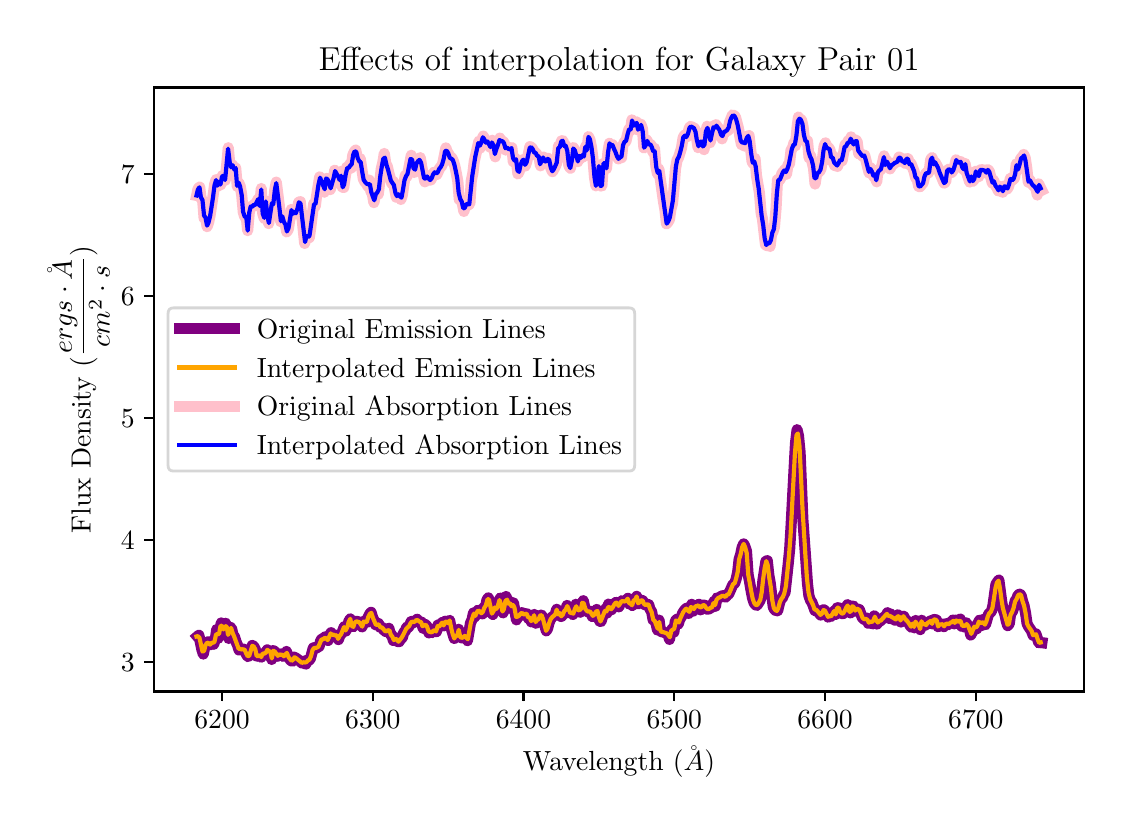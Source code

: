 \begingroup%
\makeatletter%
\begin{pgfpicture}%
\pgfpathrectangle{\pgfpointorigin}{\pgfqpoint{5.382in}{3.851in}}%
\pgfusepath{use as bounding box, clip}%
\begin{pgfscope}%
\pgfsetbuttcap%
\pgfsetmiterjoin%
\definecolor{currentfill}{rgb}{1.0,1.0,1.0}%
\pgfsetfillcolor{currentfill}%
\pgfsetlinewidth{0.0pt}%
\definecolor{currentstroke}{rgb}{1.0,1.0,1.0}%
\pgfsetstrokecolor{currentstroke}%
\pgfsetdash{}{0pt}%
\pgfpathmoveto{\pgfqpoint{0.0in}{0.0in}}%
\pgfpathlineto{\pgfqpoint{5.382in}{0.0in}}%
\pgfpathlineto{\pgfqpoint{5.382in}{3.851in}}%
\pgfpathlineto{\pgfqpoint{0.0in}{3.851in}}%
\pgfpathclose%
\pgfusepath{fill}%
\end{pgfscope}%
\begin{pgfscope}%
\pgfsetbuttcap%
\pgfsetmiterjoin%
\definecolor{currentfill}{rgb}{1.0,1.0,1.0}%
\pgfsetfillcolor{currentfill}%
\pgfsetlinewidth{0.0pt}%
\definecolor{currentstroke}{rgb}{0.0,0.0,0.0}%
\pgfsetstrokecolor{currentstroke}%
\pgfsetstrokeopacity{0.0}%
\pgfsetdash{}{0pt}%
\pgfpathmoveto{\pgfqpoint{0.632in}{0.532in}}%
\pgfpathlineto{\pgfqpoint{5.282in}{0.532in}}%
\pgfpathlineto{\pgfqpoint{5.282in}{3.552in}}%
\pgfpathlineto{\pgfqpoint{0.632in}{3.552in}}%
\pgfpathclose%
\pgfusepath{fill}%
\end{pgfscope}%
\begin{pgfscope}%
\pgfsetbuttcap%
\pgfsetroundjoin%
\definecolor{currentfill}{rgb}{0.0,0.0,0.0}%
\pgfsetfillcolor{currentfill}%
\pgfsetlinewidth{0.803pt}%
\definecolor{currentstroke}{rgb}{0.0,0.0,0.0}%
\pgfsetstrokecolor{currentstroke}%
\pgfsetdash{}{0pt}%
\pgfsys@defobject{currentmarker}{\pgfqpoint{0.0in}{-0.049in}}{\pgfqpoint{0.0in}{0.0in}}{%
\pgfpathmoveto{\pgfqpoint{0.0in}{0.0in}}%
\pgfpathlineto{\pgfqpoint{0.0in}{-0.049in}}%
\pgfusepath{stroke,fill}%
}%
\begin{pgfscope}%
\pgfsys@transformshift{0.972in}{0.532in}%
\pgfsys@useobject{currentmarker}{}%
\end{pgfscope}%
\end{pgfscope}%
\begin{pgfscope}%
\definecolor{textcolor}{rgb}{0.0,0.0,0.0}%
\pgfsetstrokecolor{textcolor}%
\pgfsetfillcolor{textcolor}%
\pgftext[x=0.972in,y=0.435in,,top]{\color{textcolor}\rmfamily\fontsize{10.0}{12.0}\selectfont \(\displaystyle 6200\)}%
\end{pgfscope}%
\begin{pgfscope}%
\pgfsetbuttcap%
\pgfsetroundjoin%
\definecolor{currentfill}{rgb}{0.0,0.0,0.0}%
\pgfsetfillcolor{currentfill}%
\pgfsetlinewidth{0.803pt}%
\definecolor{currentstroke}{rgb}{0.0,0.0,0.0}%
\pgfsetstrokecolor{currentstroke}%
\pgfsetdash{}{0pt}%
\pgfsys@defobject{currentmarker}{\pgfqpoint{0.0in}{-0.049in}}{\pgfqpoint{0.0in}{0.0in}}{%
\pgfpathmoveto{\pgfqpoint{0.0in}{0.0in}}%
\pgfpathlineto{\pgfqpoint{0.0in}{-0.049in}}%
\pgfusepath{stroke,fill}%
}%
\begin{pgfscope}%
\pgfsys@transformshift{1.726in}{0.532in}%
\pgfsys@useobject{currentmarker}{}%
\end{pgfscope}%
\end{pgfscope}%
\begin{pgfscope}%
\definecolor{textcolor}{rgb}{0.0,0.0,0.0}%
\pgfsetstrokecolor{textcolor}%
\pgfsetfillcolor{textcolor}%
\pgftext[x=1.726in,y=0.435in,,top]{\color{textcolor}\rmfamily\fontsize{10.0}{12.0}\selectfont \(\displaystyle 6300\)}%
\end{pgfscope}%
\begin{pgfscope}%
\pgfsetbuttcap%
\pgfsetroundjoin%
\definecolor{currentfill}{rgb}{0.0,0.0,0.0}%
\pgfsetfillcolor{currentfill}%
\pgfsetlinewidth{0.803pt}%
\definecolor{currentstroke}{rgb}{0.0,0.0,0.0}%
\pgfsetstrokecolor{currentstroke}%
\pgfsetdash{}{0pt}%
\pgfsys@defobject{currentmarker}{\pgfqpoint{0.0in}{-0.049in}}{\pgfqpoint{0.0in}{0.0in}}{%
\pgfpathmoveto{\pgfqpoint{0.0in}{0.0in}}%
\pgfpathlineto{\pgfqpoint{0.0in}{-0.049in}}%
\pgfusepath{stroke,fill}%
}%
\begin{pgfscope}%
\pgfsys@transformshift{2.479in}{0.532in}%
\pgfsys@useobject{currentmarker}{}%
\end{pgfscope}%
\end{pgfscope}%
\begin{pgfscope}%
\definecolor{textcolor}{rgb}{0.0,0.0,0.0}%
\pgfsetstrokecolor{textcolor}%
\pgfsetfillcolor{textcolor}%
\pgftext[x=2.479in,y=0.435in,,top]{\color{textcolor}\rmfamily\fontsize{10.0}{12.0}\selectfont \(\displaystyle 6400\)}%
\end{pgfscope}%
\begin{pgfscope}%
\pgfsetbuttcap%
\pgfsetroundjoin%
\definecolor{currentfill}{rgb}{0.0,0.0,0.0}%
\pgfsetfillcolor{currentfill}%
\pgfsetlinewidth{0.803pt}%
\definecolor{currentstroke}{rgb}{0.0,0.0,0.0}%
\pgfsetstrokecolor{currentstroke}%
\pgfsetdash{}{0pt}%
\pgfsys@defobject{currentmarker}{\pgfqpoint{0.0in}{-0.049in}}{\pgfqpoint{0.0in}{0.0in}}{%
\pgfpathmoveto{\pgfqpoint{0.0in}{0.0in}}%
\pgfpathlineto{\pgfqpoint{0.0in}{-0.049in}}%
\pgfusepath{stroke,fill}%
}%
\begin{pgfscope}%
\pgfsys@transformshift{3.233in}{0.532in}%
\pgfsys@useobject{currentmarker}{}%
\end{pgfscope}%
\end{pgfscope}%
\begin{pgfscope}%
\definecolor{textcolor}{rgb}{0.0,0.0,0.0}%
\pgfsetstrokecolor{textcolor}%
\pgfsetfillcolor{textcolor}%
\pgftext[x=3.233in,y=0.435in,,top]{\color{textcolor}\rmfamily\fontsize{10.0}{12.0}\selectfont \(\displaystyle 6500\)}%
\end{pgfscope}%
\begin{pgfscope}%
\pgfsetbuttcap%
\pgfsetroundjoin%
\definecolor{currentfill}{rgb}{0.0,0.0,0.0}%
\pgfsetfillcolor{currentfill}%
\pgfsetlinewidth{0.803pt}%
\definecolor{currentstroke}{rgb}{0.0,0.0,0.0}%
\pgfsetstrokecolor{currentstroke}%
\pgfsetdash{}{0pt}%
\pgfsys@defobject{currentmarker}{\pgfqpoint{0.0in}{-0.049in}}{\pgfqpoint{0.0in}{0.0in}}{%
\pgfpathmoveto{\pgfqpoint{0.0in}{0.0in}}%
\pgfpathlineto{\pgfqpoint{0.0in}{-0.049in}}%
\pgfusepath{stroke,fill}%
}%
\begin{pgfscope}%
\pgfsys@transformshift{3.987in}{0.532in}%
\pgfsys@useobject{currentmarker}{}%
\end{pgfscope}%
\end{pgfscope}%
\begin{pgfscope}%
\definecolor{textcolor}{rgb}{0.0,0.0,0.0}%
\pgfsetstrokecolor{textcolor}%
\pgfsetfillcolor{textcolor}%
\pgftext[x=3.987in,y=0.435in,,top]{\color{textcolor}\rmfamily\fontsize{10.0}{12.0}\selectfont \(\displaystyle 6600\)}%
\end{pgfscope}%
\begin{pgfscope}%
\pgfsetbuttcap%
\pgfsetroundjoin%
\definecolor{currentfill}{rgb}{0.0,0.0,0.0}%
\pgfsetfillcolor{currentfill}%
\pgfsetlinewidth{0.803pt}%
\definecolor{currentstroke}{rgb}{0.0,0.0,0.0}%
\pgfsetstrokecolor{currentstroke}%
\pgfsetdash{}{0pt}%
\pgfsys@defobject{currentmarker}{\pgfqpoint{0.0in}{-0.049in}}{\pgfqpoint{0.0in}{0.0in}}{%
\pgfpathmoveto{\pgfqpoint{0.0in}{0.0in}}%
\pgfpathlineto{\pgfqpoint{0.0in}{-0.049in}}%
\pgfusepath{stroke,fill}%
}%
\begin{pgfscope}%
\pgfsys@transformshift{4.741in}{0.532in}%
\pgfsys@useobject{currentmarker}{}%
\end{pgfscope}%
\end{pgfscope}%
\begin{pgfscope}%
\definecolor{textcolor}{rgb}{0.0,0.0,0.0}%
\pgfsetstrokecolor{textcolor}%
\pgfsetfillcolor{textcolor}%
\pgftext[x=4.741in,y=0.435in,,top]{\color{textcolor}\rmfamily\fontsize{10.0}{12.0}\selectfont \(\displaystyle 6700\)}%
\end{pgfscope}%
\begin{pgfscope}%
\definecolor{textcolor}{rgb}{0.0,0.0,0.0}%
\pgfsetstrokecolor{textcolor}%
\pgfsetfillcolor{textcolor}%
\pgftext[x=2.957in,y=0.256in,,top]{\color{textcolor}\rmfamily\fontsize{10.0}{12.0}\selectfont Wavelength (\(\displaystyle \AA\))}%
\end{pgfscope}%
\begin{pgfscope}%
\pgfsetbuttcap%
\pgfsetroundjoin%
\definecolor{currentfill}{rgb}{0.0,0.0,0.0}%
\pgfsetfillcolor{currentfill}%
\pgfsetlinewidth{0.803pt}%
\definecolor{currentstroke}{rgb}{0.0,0.0,0.0}%
\pgfsetstrokecolor{currentstroke}%
\pgfsetdash{}{0pt}%
\pgfsys@defobject{currentmarker}{\pgfqpoint{-0.049in}{0.0in}}{\pgfqpoint{0.0in}{0.0in}}{%
\pgfpathmoveto{\pgfqpoint{0.0in}{0.0in}}%
\pgfpathlineto{\pgfqpoint{-0.049in}{0.0in}}%
\pgfusepath{stroke,fill}%
}%
\begin{pgfscope}%
\pgfsys@transformshift{0.632in}{0.679in}%
\pgfsys@useobject{currentmarker}{}%
\end{pgfscope}%
\end{pgfscope}%
\begin{pgfscope}%
\definecolor{textcolor}{rgb}{0.0,0.0,0.0}%
\pgfsetstrokecolor{textcolor}%
\pgfsetfillcolor{textcolor}%
\pgftext[x=0.466in,y=0.631in,left,base]{\color{textcolor}\rmfamily\fontsize{10.0}{12.0}\selectfont \(\displaystyle 3\)}%
\end{pgfscope}%
\begin{pgfscope}%
\pgfsetbuttcap%
\pgfsetroundjoin%
\definecolor{currentfill}{rgb}{0.0,0.0,0.0}%
\pgfsetfillcolor{currentfill}%
\pgfsetlinewidth{0.803pt}%
\definecolor{currentstroke}{rgb}{0.0,0.0,0.0}%
\pgfsetstrokecolor{currentstroke}%
\pgfsetdash{}{0pt}%
\pgfsys@defobject{currentmarker}{\pgfqpoint{-0.049in}{0.0in}}{\pgfqpoint{0.0in}{0.0in}}{%
\pgfpathmoveto{\pgfqpoint{0.0in}{0.0in}}%
\pgfpathlineto{\pgfqpoint{-0.049in}{0.0in}}%
\pgfusepath{stroke,fill}%
}%
\begin{pgfscope}%
\pgfsys@transformshift{0.632in}{1.289in}%
\pgfsys@useobject{currentmarker}{}%
\end{pgfscope}%
\end{pgfscope}%
\begin{pgfscope}%
\definecolor{textcolor}{rgb}{0.0,0.0,0.0}%
\pgfsetstrokecolor{textcolor}%
\pgfsetfillcolor{textcolor}%
\pgftext[x=0.466in,y=1.241in,left,base]{\color{textcolor}\rmfamily\fontsize{10.0}{12.0}\selectfont \(\displaystyle 4\)}%
\end{pgfscope}%
\begin{pgfscope}%
\pgfsetbuttcap%
\pgfsetroundjoin%
\definecolor{currentfill}{rgb}{0.0,0.0,0.0}%
\pgfsetfillcolor{currentfill}%
\pgfsetlinewidth{0.803pt}%
\definecolor{currentstroke}{rgb}{0.0,0.0,0.0}%
\pgfsetstrokecolor{currentstroke}%
\pgfsetdash{}{0pt}%
\pgfsys@defobject{currentmarker}{\pgfqpoint{-0.049in}{0.0in}}{\pgfqpoint{0.0in}{0.0in}}{%
\pgfpathmoveto{\pgfqpoint{0.0in}{0.0in}}%
\pgfpathlineto{\pgfqpoint{-0.049in}{0.0in}}%
\pgfusepath{stroke,fill}%
}%
\begin{pgfscope}%
\pgfsys@transformshift{0.632in}{1.9in}%
\pgfsys@useobject{currentmarker}{}%
\end{pgfscope}%
\end{pgfscope}%
\begin{pgfscope}%
\definecolor{textcolor}{rgb}{0.0,0.0,0.0}%
\pgfsetstrokecolor{textcolor}%
\pgfsetfillcolor{textcolor}%
\pgftext[x=0.466in,y=1.852in,left,base]{\color{textcolor}\rmfamily\fontsize{10.0}{12.0}\selectfont \(\displaystyle 5\)}%
\end{pgfscope}%
\begin{pgfscope}%
\pgfsetbuttcap%
\pgfsetroundjoin%
\definecolor{currentfill}{rgb}{0.0,0.0,0.0}%
\pgfsetfillcolor{currentfill}%
\pgfsetlinewidth{0.803pt}%
\definecolor{currentstroke}{rgb}{0.0,0.0,0.0}%
\pgfsetstrokecolor{currentstroke}%
\pgfsetdash{}{0pt}%
\pgfsys@defobject{currentmarker}{\pgfqpoint{-0.049in}{0.0in}}{\pgfqpoint{0.0in}{0.0in}}{%
\pgfpathmoveto{\pgfqpoint{0.0in}{0.0in}}%
\pgfpathlineto{\pgfqpoint{-0.049in}{0.0in}}%
\pgfusepath{stroke,fill}%
}%
\begin{pgfscope}%
\pgfsys@transformshift{0.632in}{2.51in}%
\pgfsys@useobject{currentmarker}{}%
\end{pgfscope}%
\end{pgfscope}%
\begin{pgfscope}%
\definecolor{textcolor}{rgb}{0.0,0.0,0.0}%
\pgfsetstrokecolor{textcolor}%
\pgfsetfillcolor{textcolor}%
\pgftext[x=0.466in,y=2.462in,left,base]{\color{textcolor}\rmfamily\fontsize{10.0}{12.0}\selectfont \(\displaystyle 6\)}%
\end{pgfscope}%
\begin{pgfscope}%
\pgfsetbuttcap%
\pgfsetroundjoin%
\definecolor{currentfill}{rgb}{0.0,0.0,0.0}%
\pgfsetfillcolor{currentfill}%
\pgfsetlinewidth{0.803pt}%
\definecolor{currentstroke}{rgb}{0.0,0.0,0.0}%
\pgfsetstrokecolor{currentstroke}%
\pgfsetdash{}{0pt}%
\pgfsys@defobject{currentmarker}{\pgfqpoint{-0.049in}{0.0in}}{\pgfqpoint{0.0in}{0.0in}}{%
\pgfpathmoveto{\pgfqpoint{0.0in}{0.0in}}%
\pgfpathlineto{\pgfqpoint{-0.049in}{0.0in}}%
\pgfusepath{stroke,fill}%
}%
\begin{pgfscope}%
\pgfsys@transformshift{0.632in}{3.121in}%
\pgfsys@useobject{currentmarker}{}%
\end{pgfscope}%
\end{pgfscope}%
\begin{pgfscope}%
\definecolor{textcolor}{rgb}{0.0,0.0,0.0}%
\pgfsetstrokecolor{textcolor}%
\pgfsetfillcolor{textcolor}%
\pgftext[x=0.466in,y=3.073in,left,base]{\color{textcolor}\rmfamily\fontsize{10.0}{12.0}\selectfont \(\displaystyle 7\)}%
\end{pgfscope}%
\begin{pgfscope}%
\definecolor{textcolor}{rgb}{0.0,0.0,0.0}%
\pgfsetstrokecolor{textcolor}%
\pgfsetfillcolor{textcolor}%
\pgftext[x=0.41in,y=2.042in,,bottom,rotate=90.0]{\color{textcolor}\rmfamily\fontsize{10.0}{12.0}\selectfont Flux Density (\(\displaystyle \frac{ergs \cdot \AA}{cm^{2} \cdot s}\))}%
\end{pgfscope}%
\begin{pgfscope}%
\pgfpathrectangle{\pgfqpoint{0.632in}{0.532in}}{\pgfqpoint{4.65in}{3.02in}}%
\pgfusepath{clip}%
\pgfsetrectcap%
\pgfsetroundjoin%
\pgfsetlinewidth{4.015pt}%
\definecolor{currentstroke}{rgb}{0.502,0.0,0.502}%
\pgfsetstrokecolor{currentstroke}%
\pgfsetdash{}{0pt}%
\pgfpathmoveto{\pgfqpoint{0.849in}{0.807in}}%
\pgfpathlineto{\pgfqpoint{0.856in}{0.813in}}%
\pgfpathlineto{\pgfqpoint{0.871in}{0.741in}}%
\pgfpathlineto{\pgfqpoint{0.878in}{0.719in}}%
\pgfpathlineto{\pgfqpoint{0.886in}{0.756in}}%
\pgfpathlineto{\pgfqpoint{0.893in}{0.774in}}%
\pgfpathlineto{\pgfqpoint{0.901in}{0.78in}}%
\pgfpathlineto{\pgfqpoint{0.908in}{0.766in}}%
\pgfpathlineto{\pgfqpoint{0.916in}{0.766in}}%
\pgfpathlineto{\pgfqpoint{0.923in}{0.784in}}%
\pgfpathlineto{\pgfqpoint{0.93in}{0.768in}}%
\pgfpathlineto{\pgfqpoint{0.938in}{0.791in}}%
\pgfpathlineto{\pgfqpoint{0.945in}{0.842in}}%
\pgfpathlineto{\pgfqpoint{0.953in}{0.798in}}%
\pgfpathlineto{\pgfqpoint{0.968in}{0.875in}}%
\pgfpathlineto{\pgfqpoint{0.975in}{0.852in}}%
\pgfpathlineto{\pgfqpoint{0.982in}{0.836in}}%
\pgfpathlineto{\pgfqpoint{0.99in}{0.873in}}%
\pgfpathlineto{\pgfqpoint{0.997in}{0.847in}}%
\pgfpathlineto{\pgfqpoint{1.005in}{0.797in}}%
\pgfpathlineto{\pgfqpoint{1.012in}{0.853in}}%
\pgfpathlineto{\pgfqpoint{1.019in}{0.849in}}%
\pgfpathlineto{\pgfqpoint{1.027in}{0.814in}}%
\pgfpathlineto{\pgfqpoint{1.034in}{0.806in}}%
\pgfpathlineto{\pgfqpoint{1.042in}{0.78in}}%
\pgfpathlineto{\pgfqpoint{1.049in}{0.764in}}%
\pgfpathlineto{\pgfqpoint{1.057in}{0.739in}}%
\pgfpathlineto{\pgfqpoint{1.064in}{0.746in}}%
\pgfpathlineto{\pgfqpoint{1.071in}{0.741in}}%
\pgfpathlineto{\pgfqpoint{1.079in}{0.744in}}%
\pgfpathlineto{\pgfqpoint{1.086in}{0.739in}}%
\pgfpathlineto{\pgfqpoint{1.094in}{0.717in}}%
\pgfpathlineto{\pgfqpoint{1.101in}{0.706in}}%
\pgfpathlineto{\pgfqpoint{1.109in}{0.712in}}%
\pgfpathlineto{\pgfqpoint{1.123in}{0.762in}}%
\pgfpathlineto{\pgfqpoint{1.131in}{0.757in}}%
\pgfpathlineto{\pgfqpoint{1.138in}{0.743in}}%
\pgfpathlineto{\pgfqpoint{1.146in}{0.708in}}%
\pgfpathlineto{\pgfqpoint{1.153in}{0.709in}}%
\pgfpathlineto{\pgfqpoint{1.16in}{0.714in}}%
\pgfpathlineto{\pgfqpoint{1.168in}{0.704in}}%
\pgfpathlineto{\pgfqpoint{1.175in}{0.722in}}%
\pgfpathlineto{\pgfqpoint{1.183in}{0.721in}}%
\pgfpathlineto{\pgfqpoint{1.19in}{0.725in}}%
\pgfpathlineto{\pgfqpoint{1.198in}{0.74in}}%
\pgfpathlineto{\pgfqpoint{1.205in}{0.735in}}%
\pgfpathlineto{\pgfqpoint{1.212in}{0.735in}}%
\pgfpathlineto{\pgfqpoint{1.22in}{0.692in}}%
\pgfpathlineto{\pgfqpoint{1.227in}{0.736in}}%
\pgfpathlineto{\pgfqpoint{1.235in}{0.733in}}%
\pgfpathlineto{\pgfqpoint{1.242in}{0.723in}}%
\pgfpathlineto{\pgfqpoint{1.249in}{0.708in}}%
\pgfpathlineto{\pgfqpoint{1.257in}{0.719in}}%
\pgfpathlineto{\pgfqpoint{1.264in}{0.713in}}%
\pgfpathlineto{\pgfqpoint{1.272in}{0.72in}}%
\pgfpathlineto{\pgfqpoint{1.279in}{0.707in}}%
\pgfpathlineto{\pgfqpoint{1.287in}{0.711in}}%
\pgfpathlineto{\pgfqpoint{1.294in}{0.732in}}%
\pgfpathlineto{\pgfqpoint{1.301in}{0.707in}}%
\pgfpathlineto{\pgfqpoint{1.316in}{0.686in}}%
\pgfpathlineto{\pgfqpoint{1.324in}{0.683in}}%
\pgfpathlineto{\pgfqpoint{1.331in}{0.704in}}%
\pgfpathlineto{\pgfqpoint{1.346in}{0.696in}}%
\pgfpathlineto{\pgfqpoint{1.353in}{0.689in}}%
\pgfpathlineto{\pgfqpoint{1.361in}{0.686in}}%
\pgfpathlineto{\pgfqpoint{1.368in}{0.676in}}%
\pgfpathlineto{\pgfqpoint{1.376in}{0.673in}}%
\pgfpathlineto{\pgfqpoint{1.383in}{0.684in}}%
\pgfpathlineto{\pgfqpoint{1.391in}{0.669in}}%
\pgfpathlineto{\pgfqpoint{1.398in}{0.689in}}%
\pgfpathlineto{\pgfqpoint{1.405in}{0.687in}}%
\pgfpathlineto{\pgfqpoint{1.413in}{0.694in}}%
\pgfpathlineto{\pgfqpoint{1.428in}{0.75in}}%
\pgfpathlineto{\pgfqpoint{1.435in}{0.751in}}%
\pgfpathlineto{\pgfqpoint{1.442in}{0.748in}}%
\pgfpathlineto{\pgfqpoint{1.45in}{0.754in}}%
\pgfpathlineto{\pgfqpoint{1.457in}{0.757in}}%
\pgfpathlineto{\pgfqpoint{1.465in}{0.786in}}%
\pgfpathlineto{\pgfqpoint{1.472in}{0.796in}}%
\pgfpathlineto{\pgfqpoint{1.48in}{0.792in}}%
\pgfpathlineto{\pgfqpoint{1.487in}{0.805in}}%
\pgfpathlineto{\pgfqpoint{1.494in}{0.794in}}%
\pgfpathlineto{\pgfqpoint{1.502in}{0.787in}}%
\pgfpathlineto{\pgfqpoint{1.509in}{0.812in}}%
\pgfpathlineto{\pgfqpoint{1.517in}{0.826in}}%
\pgfpathlineto{\pgfqpoint{1.524in}{0.811in}}%
\pgfpathlineto{\pgfqpoint{1.531in}{0.817in}}%
\pgfpathlineto{\pgfqpoint{1.539in}{0.811in}}%
\pgfpathlineto{\pgfqpoint{1.546in}{0.814in}}%
\pgfpathlineto{\pgfqpoint{1.554in}{0.791in}}%
\pgfpathlineto{\pgfqpoint{1.561in}{0.814in}}%
\pgfpathlineto{\pgfqpoint{1.569in}{0.819in}}%
\pgfpathlineto{\pgfqpoint{1.583in}{0.856in}}%
\pgfpathlineto{\pgfqpoint{1.591in}{0.834in}}%
\pgfpathlineto{\pgfqpoint{1.598in}{0.855in}}%
\pgfpathlineto{\pgfqpoint{1.606in}{0.883in}}%
\pgfpathlineto{\pgfqpoint{1.613in}{0.895in}}%
\pgfpathlineto{\pgfqpoint{1.621in}{0.858in}}%
\pgfpathlineto{\pgfqpoint{1.628in}{0.855in}}%
\pgfpathlineto{\pgfqpoint{1.635in}{0.875in}}%
\pgfpathlineto{\pgfqpoint{1.643in}{0.883in}}%
\pgfpathlineto{\pgfqpoint{1.658in}{0.879in}}%
\pgfpathlineto{\pgfqpoint{1.672in}{0.855in}}%
\pgfpathlineto{\pgfqpoint{1.68in}{0.882in}}%
\pgfpathlineto{\pgfqpoint{1.687in}{0.879in}}%
\pgfpathlineto{\pgfqpoint{1.695in}{0.877in}}%
\pgfpathlineto{\pgfqpoint{1.702in}{0.903in}}%
\pgfpathlineto{\pgfqpoint{1.71in}{0.919in}}%
\pgfpathlineto{\pgfqpoint{1.717in}{0.928in}}%
\pgfpathlineto{\pgfqpoint{1.724in}{0.904in}}%
\pgfpathlineto{\pgfqpoint{1.732in}{0.887in}}%
\pgfpathlineto{\pgfqpoint{1.739in}{0.866in}}%
\pgfpathlineto{\pgfqpoint{1.747in}{0.864in}}%
\pgfpathlineto{\pgfqpoint{1.754in}{0.872in}}%
\pgfpathlineto{\pgfqpoint{1.762in}{0.853in}}%
\pgfpathlineto{\pgfqpoint{1.769in}{0.853in}}%
\pgfpathlineto{\pgfqpoint{1.776in}{0.85in}}%
\pgfpathlineto{\pgfqpoint{1.784in}{0.834in}}%
\pgfpathlineto{\pgfqpoint{1.791in}{0.832in}}%
\pgfpathlineto{\pgfqpoint{1.799in}{0.833in}}%
\pgfpathlineto{\pgfqpoint{1.806in}{0.848in}}%
\pgfpathlineto{\pgfqpoint{1.814in}{0.815in}}%
\pgfpathlineto{\pgfqpoint{1.821in}{0.816in}}%
\pgfpathlineto{\pgfqpoint{1.828in}{0.787in}}%
\pgfpathlineto{\pgfqpoint{1.843in}{0.799in}}%
\pgfpathlineto{\pgfqpoint{1.851in}{0.781in}}%
\pgfpathlineto{\pgfqpoint{1.858in}{0.781in}}%
\pgfpathlineto{\pgfqpoint{1.865in}{0.8in}}%
\pgfpathlineto{\pgfqpoint{1.873in}{0.8in}}%
\pgfpathlineto{\pgfqpoint{1.88in}{0.826in}}%
\pgfpathlineto{\pgfqpoint{1.888in}{0.834in}}%
\pgfpathlineto{\pgfqpoint{1.895in}{0.853in}}%
\pgfpathlineto{\pgfqpoint{1.903in}{0.852in}}%
\pgfpathlineto{\pgfqpoint{1.91in}{0.863in}}%
\pgfpathlineto{\pgfqpoint{1.917in}{0.881in}}%
\pgfpathlineto{\pgfqpoint{1.925in}{0.883in}}%
\pgfpathlineto{\pgfqpoint{1.932in}{0.876in}}%
\pgfpathlineto{\pgfqpoint{1.947in}{0.893in}}%
\pgfpathlineto{\pgfqpoint{1.954in}{0.883in}}%
\pgfpathlineto{\pgfqpoint{1.962in}{0.88in}}%
\pgfpathlineto{\pgfqpoint{1.969in}{0.879in}}%
\pgfpathlineto{\pgfqpoint{1.977in}{0.848in}}%
\pgfpathlineto{\pgfqpoint{1.984in}{0.868in}}%
\pgfpathlineto{\pgfqpoint{1.992in}{0.865in}}%
\pgfpathlineto{\pgfqpoint{1.999in}{0.852in}}%
\pgfpathlineto{\pgfqpoint{2.006in}{0.825in}}%
\pgfpathlineto{\pgfqpoint{2.014in}{0.83in}}%
\pgfpathlineto{\pgfqpoint{2.021in}{0.826in}}%
\pgfpathlineto{\pgfqpoint{2.029in}{0.837in}}%
\pgfpathlineto{\pgfqpoint{2.036in}{0.838in}}%
\pgfpathlineto{\pgfqpoint{2.044in}{0.831in}}%
\pgfpathlineto{\pgfqpoint{2.051in}{0.864in}}%
\pgfpathlineto{\pgfqpoint{2.058in}{0.855in}}%
\pgfpathlineto{\pgfqpoint{2.066in}{0.868in}}%
\pgfpathlineto{\pgfqpoint{2.073in}{0.877in}}%
\pgfpathlineto{\pgfqpoint{2.081in}{0.86in}}%
\pgfpathlineto{\pgfqpoint{2.088in}{0.883in}}%
\pgfpathlineto{\pgfqpoint{2.095in}{0.88in}}%
\pgfpathlineto{\pgfqpoint{2.103in}{0.873in}}%
\pgfpathlineto{\pgfqpoint{2.11in}{0.887in}}%
\pgfpathlineto{\pgfqpoint{2.118in}{0.846in}}%
\pgfpathlineto{\pgfqpoint{2.133in}{0.797in}}%
\pgfpathlineto{\pgfqpoint{2.14in}{0.81in}}%
\pgfpathlineto{\pgfqpoint{2.147in}{0.809in}}%
\pgfpathlineto{\pgfqpoint{2.155in}{0.843in}}%
\pgfpathlineto{\pgfqpoint{2.162in}{0.805in}}%
\pgfpathlineto{\pgfqpoint{2.17in}{0.8in}}%
\pgfpathlineto{\pgfqpoint{2.177in}{0.802in}}%
\pgfpathlineto{\pgfqpoint{2.184in}{0.811in}}%
\pgfpathlineto{\pgfqpoint{2.192in}{0.803in}}%
\pgfpathlineto{\pgfqpoint{2.199in}{0.786in}}%
\pgfpathlineto{\pgfqpoint{2.214in}{0.874in}}%
\pgfpathlineto{\pgfqpoint{2.222in}{0.892in}}%
\pgfpathlineto{\pgfqpoint{2.229in}{0.925in}}%
\pgfpathlineto{\pgfqpoint{2.236in}{0.905in}}%
\pgfpathlineto{\pgfqpoint{2.244in}{0.924in}}%
\pgfpathlineto{\pgfqpoint{2.251in}{0.938in}}%
\pgfpathlineto{\pgfqpoint{2.259in}{0.936in}}%
\pgfpathlineto{\pgfqpoint{2.266in}{0.925in}}%
\pgfpathlineto{\pgfqpoint{2.274in}{0.92in}}%
\pgfpathlineto{\pgfqpoint{2.281in}{0.952in}}%
\pgfpathlineto{\pgfqpoint{2.288in}{0.947in}}%
\pgfpathlineto{\pgfqpoint{2.296in}{0.989in}}%
\pgfpathlineto{\pgfqpoint{2.303in}{1.0in}}%
\pgfpathlineto{\pgfqpoint{2.311in}{0.981in}}%
\pgfpathlineto{\pgfqpoint{2.318in}{0.925in}}%
\pgfpathlineto{\pgfqpoint{2.326in}{0.917in}}%
\pgfpathlineto{\pgfqpoint{2.333in}{0.955in}}%
\pgfpathlineto{\pgfqpoint{2.34in}{0.947in}}%
\pgfpathlineto{\pgfqpoint{2.348in}{0.943in}}%
\pgfpathlineto{\pgfqpoint{2.355in}{0.978in}}%
\pgfpathlineto{\pgfqpoint{2.363in}{0.999in}}%
\pgfpathlineto{\pgfqpoint{2.37in}{0.941in}}%
\pgfpathlineto{\pgfqpoint{2.377in}{0.925in}}%
\pgfpathlineto{\pgfqpoint{2.385in}{0.958in}}%
\pgfpathlineto{\pgfqpoint{2.392in}{1.007in}}%
\pgfpathlineto{\pgfqpoint{2.4in}{0.979in}}%
\pgfpathlineto{\pgfqpoint{2.407in}{0.964in}}%
\pgfpathlineto{\pgfqpoint{2.415in}{0.98in}}%
\pgfpathlineto{\pgfqpoint{2.422in}{0.944in}}%
\pgfpathlineto{\pgfqpoint{2.429in}{0.975in}}%
\pgfpathlineto{\pgfqpoint{2.444in}{0.89in}}%
\pgfpathlineto{\pgfqpoint{2.452in}{0.914in}}%
\pgfpathlineto{\pgfqpoint{2.459in}{0.909in}}%
\pgfpathlineto{\pgfqpoint{2.466in}{0.926in}}%
\pgfpathlineto{\pgfqpoint{2.474in}{0.925in}}%
\pgfpathlineto{\pgfqpoint{2.481in}{0.914in}}%
\pgfpathlineto{\pgfqpoint{2.489in}{0.92in}}%
\pgfpathlineto{\pgfqpoint{2.496in}{0.921in}}%
\pgfpathlineto{\pgfqpoint{2.504in}{0.897in}}%
\pgfpathlineto{\pgfqpoint{2.511in}{0.905in}}%
\pgfpathlineto{\pgfqpoint{2.518in}{0.88in}}%
\pgfpathlineto{\pgfqpoint{2.526in}{0.895in}}%
\pgfpathlineto{\pgfqpoint{2.533in}{0.917in}}%
\pgfpathlineto{\pgfqpoint{2.541in}{0.873in}}%
\pgfpathlineto{\pgfqpoint{2.548in}{0.892in}}%
\pgfpathlineto{\pgfqpoint{2.556in}{0.893in}}%
\pgfpathlineto{\pgfqpoint{2.563in}{0.913in}}%
\pgfpathlineto{\pgfqpoint{2.57in}{0.913in}}%
\pgfpathlineto{\pgfqpoint{2.578in}{0.892in}}%
\pgfpathlineto{\pgfqpoint{2.593in}{0.835in}}%
\pgfpathlineto{\pgfqpoint{2.6in}{0.848in}}%
\pgfpathlineto{\pgfqpoint{2.607in}{0.876in}}%
\pgfpathlineto{\pgfqpoint{2.615in}{0.894in}}%
\pgfpathlineto{\pgfqpoint{2.622in}{0.904in}}%
\pgfpathlineto{\pgfqpoint{2.637in}{0.915in}}%
\pgfpathlineto{\pgfqpoint{2.645in}{0.943in}}%
\pgfpathlineto{\pgfqpoint{2.652in}{0.916in}}%
\pgfpathlineto{\pgfqpoint{2.659in}{0.927in}}%
\pgfpathlineto{\pgfqpoint{2.667in}{0.907in}}%
\pgfpathlineto{\pgfqpoint{2.674in}{0.911in}}%
\pgfpathlineto{\pgfqpoint{2.682in}{0.934in}}%
\pgfpathlineto{\pgfqpoint{2.689in}{0.936in}}%
\pgfpathlineto{\pgfqpoint{2.697in}{0.962in}}%
\pgfpathlineto{\pgfqpoint{2.704in}{0.949in}}%
\pgfpathlineto{\pgfqpoint{2.711in}{0.924in}}%
\pgfpathlineto{\pgfqpoint{2.719in}{0.927in}}%
\pgfpathlineto{\pgfqpoint{2.726in}{0.917in}}%
\pgfpathlineto{\pgfqpoint{2.734in}{0.934in}}%
\pgfpathlineto{\pgfqpoint{2.741in}{0.968in}}%
\pgfpathlineto{\pgfqpoint{2.748in}{0.936in}}%
\pgfpathlineto{\pgfqpoint{2.756in}{0.944in}}%
\pgfpathlineto{\pgfqpoint{2.763in}{0.928in}}%
\pgfpathlineto{\pgfqpoint{2.771in}{0.97in}}%
\pgfpathlineto{\pgfqpoint{2.778in}{0.986in}}%
\pgfpathlineto{\pgfqpoint{2.786in}{0.949in}}%
\pgfpathlineto{\pgfqpoint{2.8in}{0.93in}}%
\pgfpathlineto{\pgfqpoint{2.808in}{0.933in}}%
\pgfpathlineto{\pgfqpoint{2.815in}{0.932in}}%
\pgfpathlineto{\pgfqpoint{2.823in}{0.907in}}%
\pgfpathlineto{\pgfqpoint{2.838in}{0.919in}}%
\pgfpathlineto{\pgfqpoint{2.845in}{0.942in}}%
\pgfpathlineto{\pgfqpoint{2.852in}{0.927in}}%
\pgfpathlineto{\pgfqpoint{2.86in}{0.883in}}%
\pgfpathlineto{\pgfqpoint{2.867in}{0.882in}}%
\pgfpathlineto{\pgfqpoint{2.875in}{0.909in}}%
\pgfpathlineto{\pgfqpoint{2.882in}{0.921in}}%
\pgfpathlineto{\pgfqpoint{2.889in}{0.945in}}%
\pgfpathlineto{\pgfqpoint{2.897in}{0.924in}}%
\pgfpathlineto{\pgfqpoint{2.904in}{0.969in}}%
\pgfpathlineto{\pgfqpoint{2.912in}{0.947in}}%
\pgfpathlineto{\pgfqpoint{2.919in}{0.941in}}%
\pgfpathlineto{\pgfqpoint{2.934in}{0.97in}}%
\pgfpathlineto{\pgfqpoint{2.941in}{0.977in}}%
\pgfpathlineto{\pgfqpoint{2.949in}{0.976in}}%
\pgfpathlineto{\pgfqpoint{2.956in}{0.955in}}%
\pgfpathlineto{\pgfqpoint{2.964in}{0.976in}}%
\pgfpathlineto{\pgfqpoint{2.971in}{0.986in}}%
\pgfpathlineto{\pgfqpoint{2.978in}{0.982in}}%
\pgfpathlineto{\pgfqpoint{2.986in}{0.982in}}%
\pgfpathlineto{\pgfqpoint{2.993in}{0.986in}}%
\pgfpathlineto{\pgfqpoint{3.001in}{0.998in}}%
\pgfpathlineto{\pgfqpoint{3.008in}{0.969in}}%
\pgfpathlineto{\pgfqpoint{3.016in}{0.97in}}%
\pgfpathlineto{\pgfqpoint{3.023in}{0.962in}}%
\pgfpathlineto{\pgfqpoint{3.03in}{0.991in}}%
\pgfpathlineto{\pgfqpoint{3.038in}{0.989in}}%
\pgfpathlineto{\pgfqpoint{3.045in}{1.008in}}%
\pgfpathlineto{\pgfqpoint{3.053in}{0.971in}}%
\pgfpathlineto{\pgfqpoint{3.068in}{0.988in}}%
\pgfpathlineto{\pgfqpoint{3.075in}{0.986in}}%
\pgfpathlineto{\pgfqpoint{3.082in}{0.969in}}%
\pgfpathlineto{\pgfqpoint{3.09in}{0.964in}}%
\pgfpathlineto{\pgfqpoint{3.097in}{0.968in}}%
\pgfpathlineto{\pgfqpoint{3.105in}{0.966in}}%
\pgfpathlineto{\pgfqpoint{3.112in}{0.943in}}%
\pgfpathlineto{\pgfqpoint{3.12in}{0.931in}}%
\pgfpathlineto{\pgfqpoint{3.127in}{0.89in}}%
\pgfpathlineto{\pgfqpoint{3.134in}{0.887in}}%
\pgfpathlineto{\pgfqpoint{3.142in}{0.871in}}%
\pgfpathlineto{\pgfqpoint{3.149in}{0.839in}}%
\pgfpathlineto{\pgfqpoint{3.157in}{0.889in}}%
\pgfpathlineto{\pgfqpoint{3.164in}{0.834in}}%
\pgfpathlineto{\pgfqpoint{3.171in}{0.83in}}%
\pgfpathlineto{\pgfqpoint{3.179in}{0.829in}}%
\pgfpathlineto{\pgfqpoint{3.194in}{0.823in}}%
\pgfpathlineto{\pgfqpoint{3.201in}{0.822in}}%
\pgfpathlineto{\pgfqpoint{3.209in}{0.792in}}%
\pgfpathlineto{\pgfqpoint{3.216in}{0.832in}}%
\pgfpathlineto{\pgfqpoint{3.223in}{0.846in}}%
\pgfpathlineto{\pgfqpoint{3.231in}{0.828in}}%
\pgfpathlineto{\pgfqpoint{3.238in}{0.884in}}%
\pgfpathlineto{\pgfqpoint{3.246in}{0.893in}}%
\pgfpathlineto{\pgfqpoint{3.253in}{0.869in}}%
\pgfpathlineto{\pgfqpoint{3.26in}{0.892in}}%
\pgfpathlineto{\pgfqpoint{3.268in}{0.905in}}%
\pgfpathlineto{\pgfqpoint{3.275in}{0.924in}}%
\pgfpathlineto{\pgfqpoint{3.283in}{0.936in}}%
\pgfpathlineto{\pgfqpoint{3.29in}{0.945in}}%
\pgfpathlineto{\pgfqpoint{3.298in}{0.949in}}%
\pgfpathlineto{\pgfqpoint{3.305in}{0.922in}}%
\pgfpathlineto{\pgfqpoint{3.312in}{0.939in}}%
\pgfpathlineto{\pgfqpoint{3.32in}{0.968in}}%
\pgfpathlineto{\pgfqpoint{3.327in}{0.933in}}%
\pgfpathlineto{\pgfqpoint{3.335in}{0.954in}}%
\pgfpathlineto{\pgfqpoint{3.342in}{0.961in}}%
\pgfpathlineto{\pgfqpoint{3.35in}{0.957in}}%
\pgfpathlineto{\pgfqpoint{3.357in}{0.968in}}%
\pgfpathlineto{\pgfqpoint{3.364in}{0.94in}}%
\pgfpathlineto{\pgfqpoint{3.372in}{0.963in}}%
\pgfpathlineto{\pgfqpoint{3.387in}{0.963in}}%
\pgfpathlineto{\pgfqpoint{3.394in}{0.945in}}%
\pgfpathlineto{\pgfqpoint{3.401in}{0.943in}}%
\pgfpathlineto{\pgfqpoint{3.409in}{0.946in}}%
\pgfpathlineto{\pgfqpoint{3.416in}{0.952in}}%
\pgfpathlineto{\pgfqpoint{3.424in}{0.954in}}%
\pgfpathlineto{\pgfqpoint{3.431in}{0.982in}}%
\pgfpathlineto{\pgfqpoint{3.439in}{0.958in}}%
\pgfpathlineto{\pgfqpoint{3.446in}{1.0in}}%
\pgfpathlineto{\pgfqpoint{3.453in}{0.999in}}%
\pgfpathlineto{\pgfqpoint{3.461in}{1.003in}}%
\pgfpathlineto{\pgfqpoint{3.468in}{1.008in}}%
\pgfpathlineto{\pgfqpoint{3.476in}{1.011in}}%
\pgfpathlineto{\pgfqpoint{3.483in}{1.007in}}%
\pgfpathlineto{\pgfqpoint{3.491in}{1.004in}}%
\pgfpathlineto{\pgfqpoint{3.498in}{1.018in}}%
\pgfpathlineto{\pgfqpoint{3.505in}{1.019in}}%
\pgfpathlineto{\pgfqpoint{3.52in}{1.053in}}%
\pgfpathlineto{\pgfqpoint{3.528in}{1.07in}}%
\pgfpathlineto{\pgfqpoint{3.535in}{1.073in}}%
\pgfpathlineto{\pgfqpoint{3.543in}{1.097in}}%
\pgfpathlineto{\pgfqpoint{3.55in}{1.13in}}%
\pgfpathlineto{\pgfqpoint{3.557in}{1.192in}}%
\pgfpathlineto{\pgfqpoint{3.565in}{1.218in}}%
\pgfpathlineto{\pgfqpoint{3.572in}{1.252in}}%
\pgfpathlineto{\pgfqpoint{3.58in}{1.27in}}%
\pgfpathlineto{\pgfqpoint{3.587in}{1.255in}}%
\pgfpathlineto{\pgfqpoint{3.594in}{1.234in}}%
\pgfpathlineto{\pgfqpoint{3.602in}{1.118in}}%
\pgfpathlineto{\pgfqpoint{3.609in}{1.083in}}%
\pgfpathlineto{\pgfqpoint{3.617in}{1.036in}}%
\pgfpathlineto{\pgfqpoint{3.624in}{1.0in}}%
\pgfpathlineto{\pgfqpoint{3.632in}{0.975in}}%
\pgfpathlineto{\pgfqpoint{3.639in}{0.966in}}%
\pgfpathlineto{\pgfqpoint{3.646in}{0.962in}}%
\pgfpathlineto{\pgfqpoint{3.654in}{0.975in}}%
\pgfpathlineto{\pgfqpoint{3.661in}{0.985in}}%
\pgfpathlineto{\pgfqpoint{3.669in}{1.01in}}%
\pgfpathlineto{\pgfqpoint{3.676in}{1.087in}}%
\pgfpathlineto{\pgfqpoint{3.691in}{1.183in}}%
\pgfpathlineto{\pgfqpoint{3.698in}{1.186in}}%
\pgfpathlineto{\pgfqpoint{3.706in}{1.112in}}%
\pgfpathlineto{\pgfqpoint{3.713in}{1.073in}}%
\pgfpathlineto{\pgfqpoint{3.721in}{1.007in}}%
\pgfpathlineto{\pgfqpoint{3.728in}{0.954in}}%
\pgfpathlineto{\pgfqpoint{3.735in}{0.941in}}%
\pgfpathlineto{\pgfqpoint{3.743in}{0.935in}}%
\pgfpathlineto{\pgfqpoint{3.75in}{0.936in}}%
\pgfpathlineto{\pgfqpoint{3.758in}{0.969in}}%
\pgfpathlineto{\pgfqpoint{3.765in}{0.993in}}%
\pgfpathlineto{\pgfqpoint{3.772in}{0.996in}}%
\pgfpathlineto{\pgfqpoint{3.78in}{1.016in}}%
\pgfpathlineto{\pgfqpoint{3.787in}{1.027in}}%
\pgfpathlineto{\pgfqpoint{3.802in}{1.164in}}%
\pgfpathlineto{\pgfqpoint{3.81in}{1.244in}}%
\pgfpathlineto{\pgfqpoint{3.817in}{1.362in}}%
\pgfpathlineto{\pgfqpoint{3.832in}{1.646in}}%
\pgfpathlineto{\pgfqpoint{3.839in}{1.773in}}%
\pgfpathlineto{\pgfqpoint{3.847in}{1.841in}}%
\pgfpathlineto{\pgfqpoint{3.854in}{1.81in}}%
\pgfpathlineto{\pgfqpoint{3.862in}{1.729in}}%
\pgfpathlineto{\pgfqpoint{3.876in}{1.392in}}%
\pgfpathlineto{\pgfqpoint{3.899in}{1.071in}}%
\pgfpathlineto{\pgfqpoint{3.906in}{1.011in}}%
\pgfpathlineto{\pgfqpoint{3.914in}{0.988in}}%
\pgfpathlineto{\pgfqpoint{3.921in}{0.978in}}%
\pgfpathlineto{\pgfqpoint{3.928in}{0.96in}}%
\pgfpathlineto{\pgfqpoint{3.936in}{0.937in}}%
\pgfpathlineto{\pgfqpoint{3.943in}{0.942in}}%
\pgfpathlineto{\pgfqpoint{3.965in}{0.914in}}%
\pgfpathlineto{\pgfqpoint{3.973in}{0.924in}}%
\pgfpathlineto{\pgfqpoint{3.98in}{0.941in}}%
\pgfpathlineto{\pgfqpoint{3.988in}{0.934in}}%
\pgfpathlineto{\pgfqpoint{4.003in}{0.904in}}%
\pgfpathlineto{\pgfqpoint{4.01in}{0.91in}}%
\pgfpathlineto{\pgfqpoint{4.017in}{0.907in}}%
\pgfpathlineto{\pgfqpoint{4.032in}{0.934in}}%
\pgfpathlineto{\pgfqpoint{4.04in}{0.917in}}%
\pgfpathlineto{\pgfqpoint{4.047in}{0.95in}}%
\pgfpathlineto{\pgfqpoint{4.055in}{0.951in}}%
\pgfpathlineto{\pgfqpoint{4.062in}{0.931in}}%
\pgfpathlineto{\pgfqpoint{4.069in}{0.922in}}%
\pgfpathlineto{\pgfqpoint{4.077in}{0.921in}}%
\pgfpathlineto{\pgfqpoint{4.084in}{0.933in}}%
\pgfpathlineto{\pgfqpoint{4.099in}{0.966in}}%
\pgfpathlineto{\pgfqpoint{4.106in}{0.931in}}%
\pgfpathlineto{\pgfqpoint{4.114in}{0.925in}}%
\pgfpathlineto{\pgfqpoint{4.121in}{0.958in}}%
\pgfpathlineto{\pgfqpoint{4.129in}{0.959in}}%
\pgfpathlineto{\pgfqpoint{4.136in}{0.933in}}%
\pgfpathlineto{\pgfqpoint{4.144in}{0.946in}}%
\pgfpathlineto{\pgfqpoint{4.151in}{0.943in}}%
\pgfpathlineto{\pgfqpoint{4.158in}{0.942in}}%
\pgfpathlineto{\pgfqpoint{4.173in}{0.901in}}%
\pgfpathlineto{\pgfqpoint{4.181in}{0.893in}}%
\pgfpathlineto{\pgfqpoint{4.188in}{0.894in}}%
\pgfpathlineto{\pgfqpoint{4.195in}{0.899in}}%
\pgfpathlineto{\pgfqpoint{4.203in}{0.873in}}%
\pgfpathlineto{\pgfqpoint{4.21in}{0.881in}}%
\pgfpathlineto{\pgfqpoint{4.218in}{0.885in}}%
\pgfpathlineto{\pgfqpoint{4.225in}{0.87in}}%
\pgfpathlineto{\pgfqpoint{4.233in}{0.91in}}%
\pgfpathlineto{\pgfqpoint{4.24in}{0.9in}}%
\pgfpathlineto{\pgfqpoint{4.247in}{0.869in}}%
\pgfpathlineto{\pgfqpoint{4.255in}{0.887in}}%
\pgfpathlineto{\pgfqpoint{4.262in}{0.883in}}%
\pgfpathlineto{\pgfqpoint{4.285in}{0.906in}}%
\pgfpathlineto{\pgfqpoint{4.292in}{0.911in}}%
\pgfpathlineto{\pgfqpoint{4.299in}{0.926in}}%
\pgfpathlineto{\pgfqpoint{4.307in}{0.897in}}%
\pgfpathlineto{\pgfqpoint{4.314in}{0.92in}}%
\pgfpathlineto{\pgfqpoint{4.322in}{0.895in}}%
\pgfpathlineto{\pgfqpoint{4.329in}{0.903in}}%
\pgfpathlineto{\pgfqpoint{4.337in}{0.888in}}%
\pgfpathlineto{\pgfqpoint{4.344in}{0.894in}}%
\pgfpathlineto{\pgfqpoint{4.351in}{0.915in}}%
\pgfpathlineto{\pgfqpoint{4.359in}{0.905in}}%
\pgfpathlineto{\pgfqpoint{4.366in}{0.879in}}%
\pgfpathlineto{\pgfqpoint{4.374in}{0.909in}}%
\pgfpathlineto{\pgfqpoint{4.381in}{0.907in}}%
\pgfpathlineto{\pgfqpoint{4.388in}{0.891in}}%
\pgfpathlineto{\pgfqpoint{4.396in}{0.886in}}%
\pgfpathlineto{\pgfqpoint{4.403in}{0.878in}}%
\pgfpathlineto{\pgfqpoint{4.411in}{0.863in}}%
\pgfpathlineto{\pgfqpoint{4.418in}{0.854in}}%
\pgfpathlineto{\pgfqpoint{4.426in}{0.875in}}%
\pgfpathlineto{\pgfqpoint{4.433in}{0.85in}}%
\pgfpathlineto{\pgfqpoint{4.44in}{0.887in}}%
\pgfpathlineto{\pgfqpoint{4.448in}{0.864in}}%
\pgfpathlineto{\pgfqpoint{4.455in}{0.868in}}%
\pgfpathlineto{\pgfqpoint{4.463in}{0.841in}}%
\pgfpathlineto{\pgfqpoint{4.47in}{0.888in}}%
\pgfpathlineto{\pgfqpoint{4.477in}{0.865in}}%
\pgfpathlineto{\pgfqpoint{4.485in}{0.87in}}%
\pgfpathlineto{\pgfqpoint{4.492in}{0.864in}}%
\pgfpathlineto{\pgfqpoint{4.5in}{0.875in}}%
\pgfpathlineto{\pgfqpoint{4.515in}{0.885in}}%
\pgfpathlineto{\pgfqpoint{4.522in}{0.87in}}%
\pgfpathlineto{\pgfqpoint{4.529in}{0.891in}}%
\pgfpathlineto{\pgfqpoint{4.537in}{0.892in}}%
\pgfpathlineto{\pgfqpoint{4.544in}{0.889in}}%
\pgfpathlineto{\pgfqpoint{4.552in}{0.856in}}%
\pgfpathlineto{\pgfqpoint{4.559in}{0.866in}}%
\pgfpathlineto{\pgfqpoint{4.574in}{0.87in}}%
\pgfpathlineto{\pgfqpoint{4.581in}{0.856in}}%
\pgfpathlineto{\pgfqpoint{4.589in}{0.868in}}%
\pgfpathlineto{\pgfqpoint{4.596in}{0.872in}}%
\pgfpathlineto{\pgfqpoint{4.604in}{0.866in}}%
\pgfpathlineto{\pgfqpoint{4.611in}{0.876in}}%
\pgfpathlineto{\pgfqpoint{4.618in}{0.875in}}%
\pgfpathlineto{\pgfqpoint{4.626in}{0.889in}}%
\pgfpathlineto{\pgfqpoint{4.633in}{0.87in}}%
\pgfpathlineto{\pgfqpoint{4.641in}{0.889in}}%
\pgfpathlineto{\pgfqpoint{4.648in}{0.88in}}%
\pgfpathlineto{\pgfqpoint{4.656in}{0.882in}}%
\pgfpathlineto{\pgfqpoint{4.663in}{0.894in}}%
\pgfpathlineto{\pgfqpoint{4.67in}{0.858in}}%
\pgfpathlineto{\pgfqpoint{4.678in}{0.865in}}%
\pgfpathlineto{\pgfqpoint{4.685in}{0.854in}}%
\pgfpathlineto{\pgfqpoint{4.693in}{0.875in}}%
\pgfpathlineto{\pgfqpoint{4.7in}{0.859in}}%
\pgfpathlineto{\pgfqpoint{4.707in}{0.857in}}%
\pgfpathlineto{\pgfqpoint{4.715in}{0.814in}}%
\pgfpathlineto{\pgfqpoint{4.722in}{0.827in}}%
\pgfpathlineto{\pgfqpoint{4.73in}{0.855in}}%
\pgfpathlineto{\pgfqpoint{4.737in}{0.857in}}%
\pgfpathlineto{\pgfqpoint{4.745in}{0.845in}}%
\pgfpathlineto{\pgfqpoint{4.752in}{0.874in}}%
\pgfpathlineto{\pgfqpoint{4.759in}{0.888in}}%
\pgfpathlineto{\pgfqpoint{4.767in}{0.86in}}%
\pgfpathlineto{\pgfqpoint{4.774in}{0.891in}}%
\pgfpathlineto{\pgfqpoint{4.782in}{0.867in}}%
\pgfpathlineto{\pgfqpoint{4.789in}{0.866in}}%
\pgfpathlineto{\pgfqpoint{4.804in}{0.918in}}%
\pgfpathlineto{\pgfqpoint{4.819in}{0.933in}}%
\pgfpathlineto{\pgfqpoint{4.826in}{0.961in}}%
\pgfpathlineto{\pgfqpoint{4.841in}{1.067in}}%
\pgfpathlineto{\pgfqpoint{4.849in}{1.08in}}%
\pgfpathlineto{\pgfqpoint{4.856in}{1.089in}}%
\pgfpathlineto{\pgfqpoint{4.871in}{0.975in}}%
\pgfpathlineto{\pgfqpoint{4.878in}{0.94in}}%
\pgfpathlineto{\pgfqpoint{4.886in}{0.917in}}%
\pgfpathlineto{\pgfqpoint{4.893in}{0.884in}}%
\pgfpathlineto{\pgfqpoint{4.9in}{0.861in}}%
\pgfpathlineto{\pgfqpoint{4.908in}{0.871in}}%
\pgfpathlineto{\pgfqpoint{4.915in}{0.923in}}%
\pgfpathlineto{\pgfqpoint{4.923in}{0.93in}}%
\pgfpathlineto{\pgfqpoint{4.93in}{0.951in}}%
\pgfpathlineto{\pgfqpoint{4.938in}{0.986in}}%
\pgfpathlineto{\pgfqpoint{4.945in}{0.994in}}%
\pgfpathlineto{\pgfqpoint{4.952in}{1.014in}}%
\pgfpathlineto{\pgfqpoint{4.96in}{1.019in}}%
\pgfpathlineto{\pgfqpoint{4.967in}{1.013in}}%
\pgfpathlineto{\pgfqpoint{4.975in}{0.982in}}%
\pgfpathlineto{\pgfqpoint{4.982in}{0.961in}}%
\pgfpathlineto{\pgfqpoint{4.989in}{0.926in}}%
\pgfpathlineto{\pgfqpoint{4.997in}{0.871in}}%
\pgfpathlineto{\pgfqpoint{5.004in}{0.857in}}%
\pgfpathlineto{\pgfqpoint{5.019in}{0.835in}}%
\pgfpathlineto{\pgfqpoint{5.027in}{0.813in}}%
\pgfpathlineto{\pgfqpoint{5.041in}{0.82in}}%
\pgfpathlineto{\pgfqpoint{5.056in}{0.775in}}%
\pgfpathlineto{\pgfqpoint{5.064in}{0.777in}}%
\pgfpathlineto{\pgfqpoint{5.071in}{0.776in}}%
\pgfpathlineto{\pgfqpoint{5.071in}{0.776in}}%
\pgfusepath{stroke}%
\end{pgfscope}%
\begin{pgfscope}%
\pgfpathrectangle{\pgfqpoint{0.632in}{0.532in}}{\pgfqpoint{4.65in}{3.02in}}%
\pgfusepath{clip}%
\pgfsetrectcap%
\pgfsetroundjoin%
\pgfsetlinewidth{1.506pt}%
\definecolor{currentstroke}{rgb}{1.0,0.647,0.0}%
\pgfsetstrokecolor{currentstroke}%
\pgfsetdash{}{0pt}%
\pgfpathmoveto{\pgfqpoint{0.844in}{0.807in}}%
\pgfpathlineto{\pgfqpoint{0.851in}{0.809in}}%
\pgfpathlineto{\pgfqpoint{0.859in}{0.8in}}%
\pgfpathlineto{\pgfqpoint{0.874in}{0.732in}}%
\pgfpathlineto{\pgfqpoint{0.882in}{0.734in}}%
\pgfpathlineto{\pgfqpoint{0.889in}{0.763in}}%
\pgfpathlineto{\pgfqpoint{0.897in}{0.776in}}%
\pgfpathlineto{\pgfqpoint{0.904in}{0.774in}}%
\pgfpathlineto{\pgfqpoint{0.912in}{0.766in}}%
\pgfpathlineto{\pgfqpoint{0.919in}{0.775in}}%
\pgfpathlineto{\pgfqpoint{0.927in}{0.776in}}%
\pgfpathlineto{\pgfqpoint{0.934in}{0.78in}}%
\pgfpathlineto{\pgfqpoint{0.942in}{0.818in}}%
\pgfpathlineto{\pgfqpoint{0.949in}{0.818in}}%
\pgfpathlineto{\pgfqpoint{0.957in}{0.82in}}%
\pgfpathlineto{\pgfqpoint{0.964in}{0.859in}}%
\pgfpathlineto{\pgfqpoint{0.972in}{0.861in}}%
\pgfpathlineto{\pgfqpoint{0.979in}{0.842in}}%
\pgfpathlineto{\pgfqpoint{0.987in}{0.859in}}%
\pgfpathlineto{\pgfqpoint{0.995in}{0.856in}}%
\pgfpathlineto{\pgfqpoint{1.002in}{0.815in}}%
\pgfpathlineto{\pgfqpoint{1.01in}{0.835in}}%
\pgfpathlineto{\pgfqpoint{1.017in}{0.85in}}%
\pgfpathlineto{\pgfqpoint{1.025in}{0.824in}}%
\pgfpathlineto{\pgfqpoint{1.032in}{0.808in}}%
\pgfpathlineto{\pgfqpoint{1.055in}{0.745in}}%
\pgfpathlineto{\pgfqpoint{1.062in}{0.745in}}%
\pgfpathlineto{\pgfqpoint{1.07in}{0.742in}}%
\pgfpathlineto{\pgfqpoint{1.077in}{0.743in}}%
\pgfpathlineto{\pgfqpoint{1.085in}{0.74in}}%
\pgfpathlineto{\pgfqpoint{1.093in}{0.721in}}%
\pgfpathlineto{\pgfqpoint{1.1in}{0.708in}}%
\pgfpathlineto{\pgfqpoint{1.108in}{0.711in}}%
\pgfpathlineto{\pgfqpoint{1.123in}{0.76in}}%
\pgfpathlineto{\pgfqpoint{1.13in}{0.757in}}%
\pgfpathlineto{\pgfqpoint{1.138in}{0.743in}}%
\pgfpathlineto{\pgfqpoint{1.145in}{0.709in}}%
\pgfpathlineto{\pgfqpoint{1.153in}{0.709in}}%
\pgfpathlineto{\pgfqpoint{1.16in}{0.714in}}%
\pgfpathlineto{\pgfqpoint{1.168in}{0.704in}}%
\pgfpathlineto{\pgfqpoint{1.175in}{0.722in}}%
\pgfpathlineto{\pgfqpoint{1.183in}{0.721in}}%
\pgfpathlineto{\pgfqpoint{1.191in}{0.726in}}%
\pgfpathlineto{\pgfqpoint{1.198in}{0.74in}}%
\pgfpathlineto{\pgfqpoint{1.213in}{0.73in}}%
\pgfpathlineto{\pgfqpoint{1.221in}{0.697in}}%
\pgfpathlineto{\pgfqpoint{1.228in}{0.736in}}%
\pgfpathlineto{\pgfqpoint{1.236in}{0.731in}}%
\pgfpathlineto{\pgfqpoint{1.251in}{0.71in}}%
\pgfpathlineto{\pgfqpoint{1.258in}{0.718in}}%
\pgfpathlineto{\pgfqpoint{1.266in}{0.714in}}%
\pgfpathlineto{\pgfqpoint{1.273in}{0.717in}}%
\pgfpathlineto{\pgfqpoint{1.281in}{0.708in}}%
\pgfpathlineto{\pgfqpoint{1.296in}{0.725in}}%
\pgfpathlineto{\pgfqpoint{1.304in}{0.704in}}%
\pgfpathlineto{\pgfqpoint{1.319in}{0.685in}}%
\pgfpathlineto{\pgfqpoint{1.326in}{0.69in}}%
\pgfpathlineto{\pgfqpoint{1.334in}{0.703in}}%
\pgfpathlineto{\pgfqpoint{1.341in}{0.699in}}%
\pgfpathlineto{\pgfqpoint{1.371in}{0.675in}}%
\pgfpathlineto{\pgfqpoint{1.379in}{0.678in}}%
\pgfpathlineto{\pgfqpoint{1.387in}{0.677in}}%
\pgfpathlineto{\pgfqpoint{1.394in}{0.679in}}%
\pgfpathlineto{\pgfqpoint{1.402in}{0.688in}}%
\pgfpathlineto{\pgfqpoint{1.409in}{0.691in}}%
\pgfpathlineto{\pgfqpoint{1.417in}{0.71in}}%
\pgfpathlineto{\pgfqpoint{1.424in}{0.738in}}%
\pgfpathlineto{\pgfqpoint{1.432in}{0.75in}}%
\pgfpathlineto{\pgfqpoint{1.439in}{0.749in}}%
\pgfpathlineto{\pgfqpoint{1.447in}{0.752in}}%
\pgfpathlineto{\pgfqpoint{1.454in}{0.756in}}%
\pgfpathlineto{\pgfqpoint{1.469in}{0.792in}}%
\pgfpathlineto{\pgfqpoint{1.477in}{0.793in}}%
\pgfpathlineto{\pgfqpoint{1.485in}{0.8in}}%
\pgfpathlineto{\pgfqpoint{1.492in}{0.798in}}%
\pgfpathlineto{\pgfqpoint{1.5in}{0.789in}}%
\pgfpathlineto{\pgfqpoint{1.515in}{0.822in}}%
\pgfpathlineto{\pgfqpoint{1.522in}{0.815in}}%
\pgfpathlineto{\pgfqpoint{1.53in}{0.816in}}%
\pgfpathlineto{\pgfqpoint{1.537in}{0.812in}}%
\pgfpathlineto{\pgfqpoint{1.545in}{0.813in}}%
\pgfpathlineto{\pgfqpoint{1.552in}{0.795in}}%
\pgfpathlineto{\pgfqpoint{1.56in}{0.81in}}%
\pgfpathlineto{\pgfqpoint{1.567in}{0.818in}}%
\pgfpathlineto{\pgfqpoint{1.582in}{0.854in}}%
\pgfpathlineto{\pgfqpoint{1.59in}{0.837in}}%
\pgfpathlineto{\pgfqpoint{1.598in}{0.853in}}%
\pgfpathlineto{\pgfqpoint{1.605in}{0.88in}}%
\pgfpathlineto{\pgfqpoint{1.613in}{0.895in}}%
\pgfpathlineto{\pgfqpoint{1.62in}{0.86in}}%
\pgfpathlineto{\pgfqpoint{1.628in}{0.855in}}%
\pgfpathlineto{\pgfqpoint{1.635in}{0.875in}}%
\pgfpathlineto{\pgfqpoint{1.643in}{0.883in}}%
\pgfpathlineto{\pgfqpoint{1.658in}{0.878in}}%
\pgfpathlineto{\pgfqpoint{1.673in}{0.856in}}%
\pgfpathlineto{\pgfqpoint{1.68in}{0.882in}}%
\pgfpathlineto{\pgfqpoint{1.688in}{0.879in}}%
\pgfpathlineto{\pgfqpoint{1.696in}{0.88in}}%
\pgfpathlineto{\pgfqpoint{1.703in}{0.905in}}%
\pgfpathlineto{\pgfqpoint{1.711in}{0.92in}}%
\pgfpathlineto{\pgfqpoint{1.718in}{0.925in}}%
\pgfpathlineto{\pgfqpoint{1.726in}{0.901in}}%
\pgfpathlineto{\pgfqpoint{1.741in}{0.865in}}%
\pgfpathlineto{\pgfqpoint{1.756in}{0.867in}}%
\pgfpathlineto{\pgfqpoint{1.763in}{0.853in}}%
\pgfpathlineto{\pgfqpoint{1.771in}{0.852in}}%
\pgfpathlineto{\pgfqpoint{1.778in}{0.845in}}%
\pgfpathlineto{\pgfqpoint{1.786in}{0.834in}}%
\pgfpathlineto{\pgfqpoint{1.794in}{0.833in}}%
\pgfpathlineto{\pgfqpoint{1.801in}{0.838in}}%
\pgfpathlineto{\pgfqpoint{1.809in}{0.837in}}%
\pgfpathlineto{\pgfqpoint{1.816in}{0.815in}}%
\pgfpathlineto{\pgfqpoint{1.824in}{0.805in}}%
\pgfpathlineto{\pgfqpoint{1.831in}{0.789in}}%
\pgfpathlineto{\pgfqpoint{1.839in}{0.796in}}%
\pgfpathlineto{\pgfqpoint{1.846in}{0.791in}}%
\pgfpathlineto{\pgfqpoint{1.854in}{0.781in}}%
\pgfpathlineto{\pgfqpoint{1.869in}{0.8in}}%
\pgfpathlineto{\pgfqpoint{1.876in}{0.812in}}%
\pgfpathlineto{\pgfqpoint{1.892in}{0.844in}}%
\pgfpathlineto{\pgfqpoint{1.899in}{0.852in}}%
\pgfpathlineto{\pgfqpoint{1.907in}{0.858in}}%
\pgfpathlineto{\pgfqpoint{1.914in}{0.873in}}%
\pgfpathlineto{\pgfqpoint{1.922in}{0.882in}}%
\pgfpathlineto{\pgfqpoint{1.929in}{0.879in}}%
\pgfpathlineto{\pgfqpoint{1.937in}{0.882in}}%
\pgfpathlineto{\pgfqpoint{1.944in}{0.89in}}%
\pgfpathlineto{\pgfqpoint{1.952in}{0.887in}}%
\pgfpathlineto{\pgfqpoint{1.959in}{0.881in}}%
\pgfpathlineto{\pgfqpoint{1.967in}{0.879in}}%
\pgfpathlineto{\pgfqpoint{1.974in}{0.858in}}%
\pgfpathlineto{\pgfqpoint{1.99in}{0.866in}}%
\pgfpathlineto{\pgfqpoint{1.997in}{0.856in}}%
\pgfpathlineto{\pgfqpoint{2.005in}{0.832in}}%
\pgfpathlineto{\pgfqpoint{2.02in}{0.827in}}%
\pgfpathlineto{\pgfqpoint{2.027in}{0.835in}}%
\pgfpathlineto{\pgfqpoint{2.035in}{0.838in}}%
\pgfpathlineto{\pgfqpoint{2.042in}{0.832in}}%
\pgfpathlineto{\pgfqpoint{2.05in}{0.859in}}%
\pgfpathlineto{\pgfqpoint{2.057in}{0.856in}}%
\pgfpathlineto{\pgfqpoint{2.072in}{0.876in}}%
\pgfpathlineto{\pgfqpoint{2.08in}{0.862in}}%
\pgfpathlineto{\pgfqpoint{2.087in}{0.881in}}%
\pgfpathlineto{\pgfqpoint{2.095in}{0.88in}}%
\pgfpathlineto{\pgfqpoint{2.103in}{0.873in}}%
\pgfpathlineto{\pgfqpoint{2.11in}{0.887in}}%
\pgfpathlineto{\pgfqpoint{2.118in}{0.847in}}%
\pgfpathlineto{\pgfqpoint{2.125in}{0.819in}}%
\pgfpathlineto{\pgfqpoint{2.133in}{0.797in}}%
\pgfpathlineto{\pgfqpoint{2.14in}{0.81in}}%
\pgfpathlineto{\pgfqpoint{2.148in}{0.811in}}%
\pgfpathlineto{\pgfqpoint{2.155in}{0.84in}}%
\pgfpathlineto{\pgfqpoint{2.163in}{0.804in}}%
\pgfpathlineto{\pgfqpoint{2.17in}{0.8in}}%
\pgfpathlineto{\pgfqpoint{2.178in}{0.803in}}%
\pgfpathlineto{\pgfqpoint{2.185in}{0.81in}}%
\pgfpathlineto{\pgfqpoint{2.201in}{0.793in}}%
\pgfpathlineto{\pgfqpoint{2.216in}{0.877in}}%
\pgfpathlineto{\pgfqpoint{2.231in}{0.921in}}%
\pgfpathlineto{\pgfqpoint{2.238in}{0.91in}}%
\pgfpathlineto{\pgfqpoint{2.246in}{0.928in}}%
\pgfpathlineto{\pgfqpoint{2.253in}{0.937in}}%
\pgfpathlineto{\pgfqpoint{2.261in}{0.932in}}%
\pgfpathlineto{\pgfqpoint{2.268in}{0.923in}}%
\pgfpathlineto{\pgfqpoint{2.276in}{0.93in}}%
\pgfpathlineto{\pgfqpoint{2.283in}{0.95in}}%
\pgfpathlineto{\pgfqpoint{2.291in}{0.962in}}%
\pgfpathlineto{\pgfqpoint{2.299in}{0.993in}}%
\pgfpathlineto{\pgfqpoint{2.306in}{0.993in}}%
\pgfpathlineto{\pgfqpoint{2.321in}{0.921in}}%
\pgfpathlineto{\pgfqpoint{2.329in}{0.933in}}%
\pgfpathlineto{\pgfqpoint{2.336in}{0.952in}}%
\pgfpathlineto{\pgfqpoint{2.344in}{0.945in}}%
\pgfpathlineto{\pgfqpoint{2.351in}{0.96in}}%
\pgfpathlineto{\pgfqpoint{2.359in}{0.989in}}%
\pgfpathlineto{\pgfqpoint{2.366in}{0.969in}}%
\pgfpathlineto{\pgfqpoint{2.374in}{0.932in}}%
\pgfpathlineto{\pgfqpoint{2.381in}{0.943in}}%
\pgfpathlineto{\pgfqpoint{2.389in}{0.985in}}%
\pgfpathlineto{\pgfqpoint{2.397in}{0.991in}}%
\pgfpathlineto{\pgfqpoint{2.404in}{0.971in}}%
\pgfpathlineto{\pgfqpoint{2.412in}{0.974in}}%
\pgfpathlineto{\pgfqpoint{2.419in}{0.958in}}%
\pgfpathlineto{\pgfqpoint{2.427in}{0.964in}}%
\pgfpathlineto{\pgfqpoint{2.434in}{0.95in}}%
\pgfpathlineto{\pgfqpoint{2.442in}{0.905in}}%
\pgfpathlineto{\pgfqpoint{2.449in}{0.906in}}%
\pgfpathlineto{\pgfqpoint{2.457in}{0.911in}}%
\pgfpathlineto{\pgfqpoint{2.464in}{0.921in}}%
\pgfpathlineto{\pgfqpoint{2.472in}{0.925in}}%
\pgfpathlineto{\pgfqpoint{2.479in}{0.917in}}%
\pgfpathlineto{\pgfqpoint{2.495in}{0.921in}}%
\pgfpathlineto{\pgfqpoint{2.502in}{0.902in}}%
\pgfpathlineto{\pgfqpoint{2.51in}{0.903in}}%
\pgfpathlineto{\pgfqpoint{2.517in}{0.884in}}%
\pgfpathlineto{\pgfqpoint{2.525in}{0.893in}}%
\pgfpathlineto{\pgfqpoint{2.532in}{0.913in}}%
\pgfpathlineto{\pgfqpoint{2.54in}{0.879in}}%
\pgfpathlineto{\pgfqpoint{2.547in}{0.89in}}%
\pgfpathlineto{\pgfqpoint{2.555in}{0.893in}}%
\pgfpathlineto{\pgfqpoint{2.562in}{0.912in}}%
\pgfpathlineto{\pgfqpoint{2.57in}{0.913in}}%
\pgfpathlineto{\pgfqpoint{2.577in}{0.893in}}%
\pgfpathlineto{\pgfqpoint{2.592in}{0.835in}}%
\pgfpathlineto{\pgfqpoint{2.6in}{0.848in}}%
\pgfpathlineto{\pgfqpoint{2.608in}{0.876in}}%
\pgfpathlineto{\pgfqpoint{2.615in}{0.894in}}%
\pgfpathlineto{\pgfqpoint{2.623in}{0.904in}}%
\pgfpathlineto{\pgfqpoint{2.638in}{0.917in}}%
\pgfpathlineto{\pgfqpoint{2.645in}{0.941in}}%
\pgfpathlineto{\pgfqpoint{2.653in}{0.917in}}%
\pgfpathlineto{\pgfqpoint{2.66in}{0.924in}}%
\pgfpathlineto{\pgfqpoint{2.668in}{0.908in}}%
\pgfpathlineto{\pgfqpoint{2.675in}{0.915in}}%
\pgfpathlineto{\pgfqpoint{2.683in}{0.934in}}%
\pgfpathlineto{\pgfqpoint{2.69in}{0.941in}}%
\pgfpathlineto{\pgfqpoint{2.698in}{0.959in}}%
\pgfpathlineto{\pgfqpoint{2.713in}{0.924in}}%
\pgfpathlineto{\pgfqpoint{2.721in}{0.925in}}%
\pgfpathlineto{\pgfqpoint{2.728in}{0.921in}}%
\pgfpathlineto{\pgfqpoint{2.736in}{0.944in}}%
\pgfpathlineto{\pgfqpoint{2.743in}{0.958in}}%
\pgfpathlineto{\pgfqpoint{2.751in}{0.938in}}%
\pgfpathlineto{\pgfqpoint{2.758in}{0.939in}}%
\pgfpathlineto{\pgfqpoint{2.766in}{0.943in}}%
\pgfpathlineto{\pgfqpoint{2.773in}{0.976in}}%
\pgfpathlineto{\pgfqpoint{2.781in}{0.972in}}%
\pgfpathlineto{\pgfqpoint{2.788in}{0.945in}}%
\pgfpathlineto{\pgfqpoint{2.796in}{0.935in}}%
\pgfpathlineto{\pgfqpoint{2.804in}{0.931in}}%
\pgfpathlineto{\pgfqpoint{2.811in}{0.933in}}%
\pgfpathlineto{\pgfqpoint{2.826in}{0.91in}}%
\pgfpathlineto{\pgfqpoint{2.834in}{0.917in}}%
\pgfpathlineto{\pgfqpoint{2.841in}{0.931in}}%
\pgfpathlineto{\pgfqpoint{2.849in}{0.934in}}%
\pgfpathlineto{\pgfqpoint{2.856in}{0.904in}}%
\pgfpathlineto{\pgfqpoint{2.864in}{0.882in}}%
\pgfpathlineto{\pgfqpoint{2.871in}{0.897in}}%
\pgfpathlineto{\pgfqpoint{2.886in}{0.935in}}%
\pgfpathlineto{\pgfqpoint{2.894in}{0.932in}}%
\pgfpathlineto{\pgfqpoint{2.902in}{0.952in}}%
\pgfpathlineto{\pgfqpoint{2.909in}{0.955in}}%
\pgfpathlineto{\pgfqpoint{2.917in}{0.943in}}%
\pgfpathlineto{\pgfqpoint{2.924in}{0.951in}}%
\pgfpathlineto{\pgfqpoint{2.932in}{0.965in}}%
\pgfpathlineto{\pgfqpoint{2.939in}{0.975in}}%
\pgfpathlineto{\pgfqpoint{2.947in}{0.976in}}%
\pgfpathlineto{\pgfqpoint{2.954in}{0.96in}}%
\pgfpathlineto{\pgfqpoint{2.962in}{0.971in}}%
\pgfpathlineto{\pgfqpoint{2.969in}{0.984in}}%
\pgfpathlineto{\pgfqpoint{2.984in}{0.982in}}%
\pgfpathlineto{\pgfqpoint{2.992in}{0.985in}}%
\pgfpathlineto{\pgfqpoint{3.0in}{0.996in}}%
\pgfpathlineto{\pgfqpoint{3.007in}{0.974in}}%
\pgfpathlineto{\pgfqpoint{3.015in}{0.97in}}%
\pgfpathlineto{\pgfqpoint{3.022in}{0.963in}}%
\pgfpathlineto{\pgfqpoint{3.03in}{0.988in}}%
\pgfpathlineto{\pgfqpoint{3.037in}{0.989in}}%
\pgfpathlineto{\pgfqpoint{3.045in}{1.007in}}%
\pgfpathlineto{\pgfqpoint{3.052in}{0.973in}}%
\pgfpathlineto{\pgfqpoint{3.06in}{0.978in}}%
\pgfpathlineto{\pgfqpoint{3.067in}{0.988in}}%
\pgfpathlineto{\pgfqpoint{3.075in}{0.986in}}%
\pgfpathlineto{\pgfqpoint{3.082in}{0.969in}}%
\pgfpathlineto{\pgfqpoint{3.09in}{0.964in}}%
\pgfpathlineto{\pgfqpoint{3.098in}{0.968in}}%
\pgfpathlineto{\pgfqpoint{3.105in}{0.965in}}%
\pgfpathlineto{\pgfqpoint{3.113in}{0.942in}}%
\pgfpathlineto{\pgfqpoint{3.12in}{0.928in}}%
\pgfpathlineto{\pgfqpoint{3.128in}{0.89in}}%
\pgfpathlineto{\pgfqpoint{3.135in}{0.885in}}%
\pgfpathlineto{\pgfqpoint{3.15in}{0.846in}}%
\pgfpathlineto{\pgfqpoint{3.158in}{0.88in}}%
\pgfpathlineto{\pgfqpoint{3.165in}{0.833in}}%
\pgfpathlineto{\pgfqpoint{3.173in}{0.829in}}%
\pgfpathlineto{\pgfqpoint{3.18in}{0.828in}}%
\pgfpathlineto{\pgfqpoint{3.195in}{0.823in}}%
\pgfpathlineto{\pgfqpoint{3.203in}{0.814in}}%
\pgfpathlineto{\pgfqpoint{3.211in}{0.803in}}%
\pgfpathlineto{\pgfqpoint{3.218in}{0.836in}}%
\pgfpathlineto{\pgfqpoint{3.233in}{0.846in}}%
\pgfpathlineto{\pgfqpoint{3.241in}{0.887in}}%
\pgfpathlineto{\pgfqpoint{3.248in}{0.884in}}%
\pgfpathlineto{\pgfqpoint{3.256in}{0.877in}}%
\pgfpathlineto{\pgfqpoint{3.263in}{0.897in}}%
\pgfpathlineto{\pgfqpoint{3.278in}{0.929in}}%
\pgfpathlineto{\pgfqpoint{3.286in}{0.94in}}%
\pgfpathlineto{\pgfqpoint{3.293in}{0.946in}}%
\pgfpathlineto{\pgfqpoint{3.301in}{0.936in}}%
\pgfpathlineto{\pgfqpoint{3.309in}{0.93in}}%
\pgfpathlineto{\pgfqpoint{3.316in}{0.954in}}%
\pgfpathlineto{\pgfqpoint{3.324in}{0.95in}}%
\pgfpathlineto{\pgfqpoint{3.331in}{0.944in}}%
\pgfpathlineto{\pgfqpoint{3.339in}{0.958in}}%
\pgfpathlineto{\pgfqpoint{3.346in}{0.959in}}%
\pgfpathlineto{\pgfqpoint{3.354in}{0.963in}}%
\pgfpathlineto{\pgfqpoint{3.361in}{0.952in}}%
\pgfpathlineto{\pgfqpoint{3.369in}{0.954in}}%
\pgfpathlineto{\pgfqpoint{3.376in}{0.963in}}%
\pgfpathlineto{\pgfqpoint{3.384in}{0.963in}}%
\pgfpathlineto{\pgfqpoint{3.391in}{0.951in}}%
\pgfpathlineto{\pgfqpoint{3.399in}{0.944in}}%
\pgfpathlineto{\pgfqpoint{3.407in}{0.945in}}%
\pgfpathlineto{\pgfqpoint{3.414in}{0.95in}}%
\pgfpathlineto{\pgfqpoint{3.422in}{0.953in}}%
\pgfpathlineto{\pgfqpoint{3.429in}{0.974in}}%
\pgfpathlineto{\pgfqpoint{3.437in}{0.964in}}%
\pgfpathlineto{\pgfqpoint{3.444in}{0.99in}}%
\pgfpathlineto{\pgfqpoint{3.452in}{0.999in}}%
\pgfpathlineto{\pgfqpoint{3.459in}{1.002in}}%
\pgfpathlineto{\pgfqpoint{3.467in}{1.007in}}%
\pgfpathlineto{\pgfqpoint{3.474in}{1.011in}}%
\pgfpathlineto{\pgfqpoint{3.489in}{1.005in}}%
\pgfpathlineto{\pgfqpoint{3.497in}{1.016in}}%
\pgfpathlineto{\pgfqpoint{3.505in}{1.018in}}%
\pgfpathlineto{\pgfqpoint{3.512in}{1.033in}}%
\pgfpathlineto{\pgfqpoint{3.527in}{1.069in}}%
\pgfpathlineto{\pgfqpoint{3.535in}{1.073in}}%
\pgfpathlineto{\pgfqpoint{3.542in}{1.096in}}%
\pgfpathlineto{\pgfqpoint{3.55in}{1.129in}}%
\pgfpathlineto{\pgfqpoint{3.557in}{1.192in}}%
\pgfpathlineto{\pgfqpoint{3.565in}{1.219in}}%
\pgfpathlineto{\pgfqpoint{3.572in}{1.252in}}%
\pgfpathlineto{\pgfqpoint{3.58in}{1.27in}}%
\pgfpathlineto{\pgfqpoint{3.587in}{1.254in}}%
\pgfpathlineto{\pgfqpoint{3.595in}{1.225in}}%
\pgfpathlineto{\pgfqpoint{3.603in}{1.115in}}%
\pgfpathlineto{\pgfqpoint{3.61in}{1.078in}}%
\pgfpathlineto{\pgfqpoint{3.618in}{1.031in}}%
\pgfpathlineto{\pgfqpoint{3.625in}{0.996in}}%
\pgfpathlineto{\pgfqpoint{3.633in}{0.974in}}%
\pgfpathlineto{\pgfqpoint{3.64in}{0.965in}}%
\pgfpathlineto{\pgfqpoint{3.648in}{0.964in}}%
\pgfpathlineto{\pgfqpoint{3.663in}{0.99in}}%
\pgfpathlineto{\pgfqpoint{3.67in}{1.028in}}%
\pgfpathlineto{\pgfqpoint{3.678in}{1.099in}}%
\pgfpathlineto{\pgfqpoint{3.685in}{1.149in}}%
\pgfpathlineto{\pgfqpoint{3.693in}{1.184in}}%
\pgfpathlineto{\pgfqpoint{3.7in}{1.164in}}%
\pgfpathlineto{\pgfqpoint{3.708in}{1.1in}}%
\pgfpathlineto{\pgfqpoint{3.716in}{1.051in}}%
\pgfpathlineto{\pgfqpoint{3.723in}{0.988in}}%
\pgfpathlineto{\pgfqpoint{3.731in}{0.949in}}%
\pgfpathlineto{\pgfqpoint{3.738in}{0.939in}}%
\pgfpathlineto{\pgfqpoint{3.746in}{0.935in}}%
\pgfpathlineto{\pgfqpoint{3.753in}{0.949in}}%
\pgfpathlineto{\pgfqpoint{3.761in}{0.979in}}%
\pgfpathlineto{\pgfqpoint{3.768in}{0.994in}}%
\pgfpathlineto{\pgfqpoint{3.776in}{1.005in}}%
\pgfpathlineto{\pgfqpoint{3.783in}{1.022in}}%
\pgfpathlineto{\pgfqpoint{3.791in}{1.058in}}%
\pgfpathlineto{\pgfqpoint{3.806in}{1.205in}}%
\pgfpathlineto{\pgfqpoint{3.814in}{1.306in}}%
\pgfpathlineto{\pgfqpoint{3.836in}{1.719in}}%
\pgfpathlineto{\pgfqpoint{3.844in}{1.813in}}%
\pgfpathlineto{\pgfqpoint{3.851in}{1.822in}}%
\pgfpathlineto{\pgfqpoint{3.859in}{1.759in}}%
\pgfpathlineto{\pgfqpoint{3.866in}{1.619in}}%
\pgfpathlineto{\pgfqpoint{3.874in}{1.449in}}%
\pgfpathlineto{\pgfqpoint{3.889in}{1.207in}}%
\pgfpathlineto{\pgfqpoint{3.896in}{1.102in}}%
\pgfpathlineto{\pgfqpoint{3.904in}{1.028in}}%
\pgfpathlineto{\pgfqpoint{3.912in}{0.994in}}%
\pgfpathlineto{\pgfqpoint{3.927in}{0.964in}}%
\pgfpathlineto{\pgfqpoint{3.934in}{0.942in}}%
\pgfpathlineto{\pgfqpoint{3.942in}{0.941in}}%
\pgfpathlineto{\pgfqpoint{3.949in}{0.934in}}%
\pgfpathlineto{\pgfqpoint{3.964in}{0.915in}}%
\pgfpathlineto{\pgfqpoint{3.972in}{0.922in}}%
\pgfpathlineto{\pgfqpoint{3.979in}{0.939in}}%
\pgfpathlineto{\pgfqpoint{3.987in}{0.935in}}%
\pgfpathlineto{\pgfqpoint{4.002in}{0.905in}}%
\pgfpathlineto{\pgfqpoint{4.01in}{0.91in}}%
\pgfpathlineto{\pgfqpoint{4.017in}{0.907in}}%
\pgfpathlineto{\pgfqpoint{4.032in}{0.934in}}%
\pgfpathlineto{\pgfqpoint{4.04in}{0.917in}}%
\pgfpathlineto{\pgfqpoint{4.047in}{0.95in}}%
\pgfpathlineto{\pgfqpoint{4.055in}{0.951in}}%
\pgfpathlineto{\pgfqpoint{4.062in}{0.93in}}%
\pgfpathlineto{\pgfqpoint{4.07in}{0.922in}}%
\pgfpathlineto{\pgfqpoint{4.077in}{0.922in}}%
\pgfpathlineto{\pgfqpoint{4.085in}{0.934in}}%
\pgfpathlineto{\pgfqpoint{4.092in}{0.95in}}%
\pgfpathlineto{\pgfqpoint{4.1in}{0.962in}}%
\pgfpathlineto{\pgfqpoint{4.108in}{0.931in}}%
\pgfpathlineto{\pgfqpoint{4.115in}{0.93in}}%
\pgfpathlineto{\pgfqpoint{4.123in}{0.958in}}%
\pgfpathlineto{\pgfqpoint{4.13in}{0.954in}}%
\pgfpathlineto{\pgfqpoint{4.138in}{0.936in}}%
\pgfpathlineto{\pgfqpoint{4.145in}{0.946in}}%
\pgfpathlineto{\pgfqpoint{4.153in}{0.943in}}%
\pgfpathlineto{\pgfqpoint{4.16in}{0.937in}}%
\pgfpathlineto{\pgfqpoint{4.175in}{0.899in}}%
\pgfpathlineto{\pgfqpoint{4.183in}{0.893in}}%
\pgfpathlineto{\pgfqpoint{4.19in}{0.895in}}%
\pgfpathlineto{\pgfqpoint{4.198in}{0.891in}}%
\pgfpathlineto{\pgfqpoint{4.206in}{0.876in}}%
\pgfpathlineto{\pgfqpoint{4.213in}{0.882in}}%
\pgfpathlineto{\pgfqpoint{4.221in}{0.879in}}%
\pgfpathlineto{\pgfqpoint{4.228in}{0.886in}}%
\pgfpathlineto{\pgfqpoint{4.236in}{0.906in}}%
\pgfpathlineto{\pgfqpoint{4.243in}{0.887in}}%
\pgfpathlineto{\pgfqpoint{4.251in}{0.877in}}%
\pgfpathlineto{\pgfqpoint{4.258in}{0.885in}}%
\pgfpathlineto{\pgfqpoint{4.266in}{0.887in}}%
\pgfpathlineto{\pgfqpoint{4.296in}{0.92in}}%
\pgfpathlineto{\pgfqpoint{4.303in}{0.91in}}%
\pgfpathlineto{\pgfqpoint{4.311in}{0.91in}}%
\pgfpathlineto{\pgfqpoint{4.341in}{0.892in}}%
\pgfpathlineto{\pgfqpoint{4.349in}{0.907in}}%
\pgfpathlineto{\pgfqpoint{4.356in}{0.908in}}%
\pgfpathlineto{\pgfqpoint{4.364in}{0.887in}}%
\pgfpathlineto{\pgfqpoint{4.371in}{0.9in}}%
\pgfpathlineto{\pgfqpoint{4.379in}{0.908in}}%
\pgfpathlineto{\pgfqpoint{4.386in}{0.896in}}%
\pgfpathlineto{\pgfqpoint{4.401in}{0.88in}}%
\pgfpathlineto{\pgfqpoint{4.417in}{0.856in}}%
\pgfpathlineto{\pgfqpoint{4.424in}{0.871in}}%
\pgfpathlineto{\pgfqpoint{4.432in}{0.855in}}%
\pgfpathlineto{\pgfqpoint{4.439in}{0.881in}}%
\pgfpathlineto{\pgfqpoint{4.447in}{0.867in}}%
\pgfpathlineto{\pgfqpoint{4.454in}{0.868in}}%
\pgfpathlineto{\pgfqpoint{4.462in}{0.844in}}%
\pgfpathlineto{\pgfqpoint{4.469in}{0.883in}}%
\pgfpathlineto{\pgfqpoint{4.477in}{0.867in}}%
\pgfpathlineto{\pgfqpoint{4.484in}{0.87in}}%
\pgfpathlineto{\pgfqpoint{4.492in}{0.864in}}%
\pgfpathlineto{\pgfqpoint{4.499in}{0.874in}}%
\pgfpathlineto{\pgfqpoint{4.515in}{0.885in}}%
\pgfpathlineto{\pgfqpoint{4.522in}{0.87in}}%
\pgfpathlineto{\pgfqpoint{4.53in}{0.891in}}%
\pgfpathlineto{\pgfqpoint{4.537in}{0.892in}}%
\pgfpathlineto{\pgfqpoint{4.545in}{0.887in}}%
\pgfpathlineto{\pgfqpoint{4.552in}{0.857in}}%
\pgfpathlineto{\pgfqpoint{4.56in}{0.867in}}%
\pgfpathlineto{\pgfqpoint{4.575in}{0.868in}}%
\pgfpathlineto{\pgfqpoint{4.582in}{0.858in}}%
\pgfpathlineto{\pgfqpoint{4.59in}{0.869in}}%
\pgfpathlineto{\pgfqpoint{4.597in}{0.871in}}%
\pgfpathlineto{\pgfqpoint{4.605in}{0.868in}}%
\pgfpathlineto{\pgfqpoint{4.613in}{0.876in}}%
\pgfpathlineto{\pgfqpoint{4.62in}{0.878in}}%
\pgfpathlineto{\pgfqpoint{4.628in}{0.885in}}%
\pgfpathlineto{\pgfqpoint{4.635in}{0.875in}}%
\pgfpathlineto{\pgfqpoint{4.643in}{0.887in}}%
\pgfpathlineto{\pgfqpoint{4.65in}{0.88in}}%
\pgfpathlineto{\pgfqpoint{4.658in}{0.885in}}%
\pgfpathlineto{\pgfqpoint{4.665in}{0.883in}}%
\pgfpathlineto{\pgfqpoint{4.673in}{0.86in}}%
\pgfpathlineto{\pgfqpoint{4.688in}{0.861in}}%
\pgfpathlineto{\pgfqpoint{4.695in}{0.869in}}%
\pgfpathlineto{\pgfqpoint{4.703in}{0.858in}}%
\pgfpathlineto{\pgfqpoint{4.718in}{0.82in}}%
\pgfpathlineto{\pgfqpoint{4.733in}{0.856in}}%
\pgfpathlineto{\pgfqpoint{4.741in}{0.851in}}%
\pgfpathlineto{\pgfqpoint{4.748in}{0.859in}}%
\pgfpathlineto{\pgfqpoint{4.756in}{0.881in}}%
\pgfpathlineto{\pgfqpoint{4.763in}{0.874in}}%
\pgfpathlineto{\pgfqpoint{4.778in}{0.878in}}%
\pgfpathlineto{\pgfqpoint{4.786in}{0.866in}}%
\pgfpathlineto{\pgfqpoint{4.793in}{0.881in}}%
\pgfpathlineto{\pgfqpoint{4.801in}{0.908in}}%
\pgfpathlineto{\pgfqpoint{4.808in}{0.923in}}%
\pgfpathlineto{\pgfqpoint{4.816in}{0.931in}}%
\pgfpathlineto{\pgfqpoint{4.824in}{0.951in}}%
\pgfpathlineto{\pgfqpoint{4.831in}{0.995in}}%
\pgfpathlineto{\pgfqpoint{4.839in}{1.049in}}%
\pgfpathlineto{\pgfqpoint{4.846in}{1.076in}}%
\pgfpathlineto{\pgfqpoint{4.854in}{1.086in}}%
\pgfpathlineto{\pgfqpoint{4.861in}{1.05in}}%
\pgfpathlineto{\pgfqpoint{4.869in}{0.991in}}%
\pgfpathlineto{\pgfqpoint{4.876in}{0.949in}}%
\pgfpathlineto{\pgfqpoint{4.899in}{0.866in}}%
\pgfpathlineto{\pgfqpoint{4.906in}{0.869in}}%
\pgfpathlineto{\pgfqpoint{4.914in}{0.914in}}%
\pgfpathlineto{\pgfqpoint{4.922in}{0.929in}}%
\pgfpathlineto{\pgfqpoint{4.929in}{0.948in}}%
\pgfpathlineto{\pgfqpoint{4.937in}{0.982in}}%
\pgfpathlineto{\pgfqpoint{4.944in}{0.993in}}%
\pgfpathlineto{\pgfqpoint{4.952in}{1.012in}}%
\pgfpathlineto{\pgfqpoint{4.959in}{1.019in}}%
\pgfpathlineto{\pgfqpoint{4.967in}{1.013in}}%
\pgfpathlineto{\pgfqpoint{4.974in}{0.984in}}%
\pgfpathlineto{\pgfqpoint{4.982in}{0.961in}}%
\pgfpathlineto{\pgfqpoint{4.989in}{0.926in}}%
\pgfpathlineto{\pgfqpoint{4.997in}{0.871in}}%
\pgfpathlineto{\pgfqpoint{5.004in}{0.857in}}%
\pgfpathlineto{\pgfqpoint{5.02in}{0.834in}}%
\pgfpathlineto{\pgfqpoint{5.027in}{0.813in}}%
\pgfpathlineto{\pgfqpoint{5.042in}{0.818in}}%
\pgfpathlineto{\pgfqpoint{5.05in}{0.793in}}%
\pgfpathlineto{\pgfqpoint{5.057in}{0.775in}}%
\pgfpathlineto{\pgfqpoint{5.065in}{0.777in}}%
\pgfpathlineto{\pgfqpoint{5.065in}{0.777in}}%
\pgfusepath{stroke}%
\end{pgfscope}%
\begin{pgfscope}%
\pgfpathrectangle{\pgfqpoint{0.632in}{0.532in}}{\pgfqpoint{4.65in}{3.02in}}%
\pgfusepath{clip}%
\pgfsetrectcap%
\pgfsetroundjoin%
\pgfsetlinewidth{4.015pt}%
\definecolor{currentstroke}{rgb}{1.0,0.753,0.796}%
\pgfsetstrokecolor{currentstroke}%
\pgfsetdash{}{0pt}%
\pgfpathmoveto{\pgfqpoint{0.845in}{3.012in}}%
\pgfpathlineto{\pgfqpoint{0.852in}{3.046in}}%
\pgfpathlineto{\pgfqpoint{0.86in}{3.054in}}%
\pgfpathlineto{\pgfqpoint{0.867in}{2.995in}}%
\pgfpathlineto{\pgfqpoint{0.875in}{2.988in}}%
\pgfpathlineto{\pgfqpoint{0.882in}{2.899in}}%
\pgfpathlineto{\pgfqpoint{0.89in}{2.902in}}%
\pgfpathlineto{\pgfqpoint{0.897in}{2.856in}}%
\pgfpathlineto{\pgfqpoint{0.905in}{2.879in}}%
\pgfpathlineto{\pgfqpoint{0.912in}{2.912in}}%
\pgfpathlineto{\pgfqpoint{0.927in}{3.011in}}%
\pgfpathlineto{\pgfqpoint{0.935in}{3.068in}}%
\pgfpathlineto{\pgfqpoint{0.942in}{3.091in}}%
\pgfpathlineto{\pgfqpoint{0.95in}{3.058in}}%
\pgfpathlineto{\pgfqpoint{0.958in}{3.082in}}%
\pgfpathlineto{\pgfqpoint{0.965in}{3.065in}}%
\pgfpathlineto{\pgfqpoint{0.973in}{3.111in}}%
\pgfpathlineto{\pgfqpoint{0.98in}{3.111in}}%
\pgfpathlineto{\pgfqpoint{0.988in}{3.088in}}%
\pgfpathlineto{\pgfqpoint{1.003in}{3.251in}}%
\pgfpathlineto{\pgfqpoint{1.01in}{3.175in}}%
\pgfpathlineto{\pgfqpoint{1.018in}{3.152in}}%
\pgfpathlineto{\pgfqpoint{1.025in}{3.164in}}%
\pgfpathlineto{\pgfqpoint{1.033in}{3.142in}}%
\pgfpathlineto{\pgfqpoint{1.04in}{3.15in}}%
\pgfpathlineto{\pgfqpoint{1.048in}{3.057in}}%
\pgfpathlineto{\pgfqpoint{1.055in}{3.076in}}%
\pgfpathlineto{\pgfqpoint{1.063in}{3.057in}}%
\pgfpathlineto{\pgfqpoint{1.07in}{3.015in}}%
\pgfpathlineto{\pgfqpoint{1.078in}{2.929in}}%
\pgfpathlineto{\pgfqpoint{1.085in}{2.906in}}%
\pgfpathlineto{\pgfqpoint{1.093in}{2.904in}}%
\pgfpathlineto{\pgfqpoint{1.1in}{2.836in}}%
\pgfpathlineto{\pgfqpoint{1.108in}{2.927in}}%
\pgfpathlineto{\pgfqpoint{1.115in}{2.957in}}%
\pgfpathlineto{\pgfqpoint{1.123in}{2.955in}}%
\pgfpathlineto{\pgfqpoint{1.13in}{2.966in}}%
\pgfpathlineto{\pgfqpoint{1.138in}{2.964in}}%
\pgfpathlineto{\pgfqpoint{1.153in}{2.995in}}%
\pgfpathlineto{\pgfqpoint{1.16in}{2.956in}}%
\pgfpathlineto{\pgfqpoint{1.168in}{3.047in}}%
\pgfpathlineto{\pgfqpoint{1.175in}{2.923in}}%
\pgfpathlineto{\pgfqpoint{1.183in}{2.897in}}%
\pgfpathlineto{\pgfqpoint{1.19in}{2.986in}}%
\pgfpathlineto{\pgfqpoint{1.198in}{2.915in}}%
\pgfpathlineto{\pgfqpoint{1.205in}{2.871in}}%
\pgfpathlineto{\pgfqpoint{1.22in}{2.974in}}%
\pgfpathlineto{\pgfqpoint{1.228in}{2.963in}}%
\pgfpathlineto{\pgfqpoint{1.235in}{3.037in}}%
\pgfpathlineto{\pgfqpoint{1.243in}{3.079in}}%
\pgfpathlineto{\pgfqpoint{1.258in}{2.962in}}%
\pgfpathlineto{\pgfqpoint{1.265in}{2.881in}}%
\pgfpathlineto{\pgfqpoint{1.273in}{2.911in}}%
\pgfpathlineto{\pgfqpoint{1.28in}{2.881in}}%
\pgfpathlineto{\pgfqpoint{1.288in}{2.87in}}%
\pgfpathlineto{\pgfqpoint{1.295in}{2.83in}}%
\pgfpathlineto{\pgfqpoint{1.303in}{2.843in}}%
\pgfpathlineto{\pgfqpoint{1.31in}{2.887in}}%
\pgfpathlineto{\pgfqpoint{1.318in}{2.942in}}%
\pgfpathlineto{\pgfqpoint{1.325in}{2.918in}}%
\pgfpathlineto{\pgfqpoint{1.333in}{2.931in}}%
\pgfpathlineto{\pgfqpoint{1.34in}{2.92in}}%
\pgfpathlineto{\pgfqpoint{1.348in}{2.942in}}%
\pgfpathlineto{\pgfqpoint{1.355in}{2.978in}}%
\pgfpathlineto{\pgfqpoint{1.363in}{2.981in}}%
\pgfpathlineto{\pgfqpoint{1.385in}{2.772in}}%
\pgfpathlineto{\pgfqpoint{1.393in}{2.811in}}%
\pgfpathlineto{\pgfqpoint{1.4in}{2.805in}}%
\pgfpathlineto{\pgfqpoint{1.408in}{2.801in}}%
\pgfpathlineto{\pgfqpoint{1.415in}{2.849in}}%
\pgfpathlineto{\pgfqpoint{1.43in}{2.971in}}%
\pgfpathlineto{\pgfqpoint{1.438in}{2.958in}}%
\pgfpathlineto{\pgfqpoint{1.445in}{3.013in}}%
\pgfpathlineto{\pgfqpoint{1.46in}{3.105in}}%
\pgfpathlineto{\pgfqpoint{1.468in}{3.087in}}%
\pgfpathlineto{\pgfqpoint{1.475in}{3.073in}}%
\pgfpathlineto{\pgfqpoint{1.483in}{3.028in}}%
\pgfpathlineto{\pgfqpoint{1.49in}{3.097in}}%
\pgfpathlineto{\pgfqpoint{1.498in}{3.096in}}%
\pgfpathlineto{\pgfqpoint{1.505in}{3.077in}}%
\pgfpathlineto{\pgfqpoint{1.513in}{3.041in}}%
\pgfpathlineto{\pgfqpoint{1.52in}{3.068in}}%
\pgfpathlineto{\pgfqpoint{1.528in}{3.088in}}%
\pgfpathlineto{\pgfqpoint{1.535in}{3.138in}}%
\pgfpathlineto{\pgfqpoint{1.543in}{3.123in}}%
\pgfpathlineto{\pgfqpoint{1.55in}{3.12in}}%
\pgfpathlineto{\pgfqpoint{1.558in}{3.073in}}%
\pgfpathlineto{\pgfqpoint{1.565in}{3.132in}}%
\pgfpathlineto{\pgfqpoint{1.573in}{3.054in}}%
\pgfpathlineto{\pgfqpoint{1.58in}{3.052in}}%
\pgfpathlineto{\pgfqpoint{1.595in}{3.153in}}%
\pgfpathlineto{\pgfqpoint{1.603in}{3.143in}}%
\pgfpathlineto{\pgfqpoint{1.61in}{3.168in}}%
\pgfpathlineto{\pgfqpoint{1.618in}{3.149in}}%
\pgfpathlineto{\pgfqpoint{1.625in}{3.212in}}%
\pgfpathlineto{\pgfqpoint{1.633in}{3.23in}}%
\pgfpathlineto{\pgfqpoint{1.64in}{3.239in}}%
\pgfpathlineto{\pgfqpoint{1.655in}{3.175in}}%
\pgfpathlineto{\pgfqpoint{1.663in}{3.196in}}%
\pgfpathlineto{\pgfqpoint{1.678in}{3.096in}}%
\pgfpathlineto{\pgfqpoint{1.686in}{3.079in}}%
\pgfpathlineto{\pgfqpoint{1.693in}{3.077in}}%
\pgfpathlineto{\pgfqpoint{1.701in}{3.057in}}%
\pgfpathlineto{\pgfqpoint{1.708in}{3.089in}}%
\pgfpathlineto{\pgfqpoint{1.716in}{3.032in}}%
\pgfpathlineto{\pgfqpoint{1.723in}{3.022in}}%
\pgfpathlineto{\pgfqpoint{1.731in}{2.976in}}%
\pgfpathlineto{\pgfqpoint{1.738in}{3.011in}}%
\pgfpathlineto{\pgfqpoint{1.746in}{3.032in}}%
\pgfpathlineto{\pgfqpoint{1.753in}{3.018in}}%
\pgfpathlineto{\pgfqpoint{1.768in}{3.146in}}%
\pgfpathlineto{\pgfqpoint{1.776in}{3.178in}}%
\pgfpathlineto{\pgfqpoint{1.783in}{3.222in}}%
\pgfpathlineto{\pgfqpoint{1.791in}{3.169in}}%
\pgfpathlineto{\pgfqpoint{1.798in}{3.158in}}%
\pgfpathlineto{\pgfqpoint{1.806in}{3.123in}}%
\pgfpathlineto{\pgfqpoint{1.821in}{3.071in}}%
\pgfpathlineto{\pgfqpoint{1.828in}{3.082in}}%
\pgfpathlineto{\pgfqpoint{1.843in}{3.003in}}%
\pgfpathlineto{\pgfqpoint{1.851in}{3.017in}}%
\pgfpathlineto{\pgfqpoint{1.858in}{3.02in}}%
\pgfpathlineto{\pgfqpoint{1.866in}{2.992in}}%
\pgfpathlineto{\pgfqpoint{1.873in}{3.013in}}%
\pgfpathlineto{\pgfqpoint{1.881in}{3.069in}}%
\pgfpathlineto{\pgfqpoint{1.888in}{3.112in}}%
\pgfpathlineto{\pgfqpoint{1.896in}{3.106in}}%
\pgfpathlineto{\pgfqpoint{1.903in}{3.134in}}%
\pgfpathlineto{\pgfqpoint{1.918in}{3.213in}}%
\pgfpathlineto{\pgfqpoint{1.933in}{3.127in}}%
\pgfpathlineto{\pgfqpoint{1.948in}{3.188in}}%
\pgfpathlineto{\pgfqpoint{1.956in}{3.18in}}%
\pgfpathlineto{\pgfqpoint{1.963in}{3.201in}}%
\pgfpathlineto{\pgfqpoint{1.971in}{3.151in}}%
\pgfpathlineto{\pgfqpoint{1.986in}{3.08in}}%
\pgfpathlineto{\pgfqpoint{1.993in}{3.112in}}%
\pgfpathlineto{\pgfqpoint{2.001in}{3.103in}}%
\pgfpathlineto{\pgfqpoint{2.008in}{3.088in}}%
\pgfpathlineto{\pgfqpoint{2.016in}{3.09in}}%
\pgfpathlineto{\pgfqpoint{2.023in}{3.105in}}%
\pgfpathlineto{\pgfqpoint{2.031in}{3.128in}}%
\pgfpathlineto{\pgfqpoint{2.038in}{3.127in}}%
\pgfpathlineto{\pgfqpoint{2.046in}{3.117in}}%
\pgfpathlineto{\pgfqpoint{2.061in}{3.151in}}%
\pgfpathlineto{\pgfqpoint{2.068in}{3.156in}}%
\pgfpathlineto{\pgfqpoint{2.076in}{3.175in}}%
\pgfpathlineto{\pgfqpoint{2.091in}{3.25in}}%
\pgfpathlineto{\pgfqpoint{2.098in}{3.227in}}%
\pgfpathlineto{\pgfqpoint{2.106in}{3.22in}}%
\pgfpathlineto{\pgfqpoint{2.113in}{3.187in}}%
\pgfpathlineto{\pgfqpoint{2.121in}{3.2in}}%
\pgfpathlineto{\pgfqpoint{2.128in}{3.184in}}%
\pgfpathlineto{\pgfqpoint{2.136in}{3.158in}}%
\pgfpathlineto{\pgfqpoint{2.143in}{3.124in}}%
\pgfpathlineto{\pgfqpoint{2.151in}{3.08in}}%
\pgfpathlineto{\pgfqpoint{2.158in}{2.992in}}%
\pgfpathlineto{\pgfqpoint{2.166in}{2.995in}}%
\pgfpathlineto{\pgfqpoint{2.173in}{2.974in}}%
\pgfpathlineto{\pgfqpoint{2.181in}{2.932in}}%
\pgfpathlineto{\pgfqpoint{2.188in}{2.959in}}%
\pgfpathlineto{\pgfqpoint{2.196in}{2.975in}}%
\pgfpathlineto{\pgfqpoint{2.203in}{2.964in}}%
\pgfpathlineto{\pgfqpoint{2.211in}{2.971in}}%
\pgfpathlineto{\pgfqpoint{2.218in}{3.085in}}%
\pgfpathlineto{\pgfqpoint{2.226in}{3.124in}}%
\pgfpathlineto{\pgfqpoint{2.233in}{3.183in}}%
\pgfpathlineto{\pgfqpoint{2.256in}{3.283in}}%
\pgfpathlineto{\pgfqpoint{2.263in}{3.249in}}%
\pgfpathlineto{\pgfqpoint{2.271in}{3.29in}}%
\pgfpathlineto{\pgfqpoint{2.278in}{3.309in}}%
\pgfpathlineto{\pgfqpoint{2.286in}{3.286in}}%
\pgfpathlineto{\pgfqpoint{2.293in}{3.272in}}%
\pgfpathlineto{\pgfqpoint{2.301in}{3.286in}}%
\pgfpathlineto{\pgfqpoint{2.308in}{3.257in}}%
\pgfpathlineto{\pgfqpoint{2.316in}{3.252in}}%
\pgfpathlineto{\pgfqpoint{2.323in}{3.288in}}%
\pgfpathlineto{\pgfqpoint{2.331in}{3.253in}}%
\pgfpathlineto{\pgfqpoint{2.338in}{3.205in}}%
\pgfpathlineto{\pgfqpoint{2.346in}{3.262in}}%
\pgfpathlineto{\pgfqpoint{2.353in}{3.265in}}%
\pgfpathlineto{\pgfqpoint{2.361in}{3.299in}}%
\pgfpathlineto{\pgfqpoint{2.368in}{3.28in}}%
\pgfpathlineto{\pgfqpoint{2.376in}{3.284in}}%
\pgfpathlineto{\pgfqpoint{2.383in}{3.273in}}%
\pgfpathlineto{\pgfqpoint{2.391in}{3.239in}}%
\pgfpathlineto{\pgfqpoint{2.398in}{3.255in}}%
\pgfpathlineto{\pgfqpoint{2.406in}{3.242in}}%
\pgfpathlineto{\pgfqpoint{2.413in}{3.243in}}%
\pgfpathlineto{\pgfqpoint{2.421in}{3.251in}}%
\pgfpathlineto{\pgfqpoint{2.428in}{3.181in}}%
\pgfpathlineto{\pgfqpoint{2.436in}{3.189in}}%
\pgfpathlineto{\pgfqpoint{2.443in}{3.194in}}%
\pgfpathlineto{\pgfqpoint{2.451in}{3.12in}}%
\pgfpathlineto{\pgfqpoint{2.458in}{3.133in}}%
\pgfpathlineto{\pgfqpoint{2.466in}{3.171in}}%
\pgfpathlineto{\pgfqpoint{2.473in}{3.188in}}%
\pgfpathlineto{\pgfqpoint{2.481in}{3.192in}}%
\pgfpathlineto{\pgfqpoint{2.488in}{3.159in}}%
\pgfpathlineto{\pgfqpoint{2.496in}{3.184in}}%
\pgfpathlineto{\pgfqpoint{2.511in}{3.256in}}%
\pgfpathlineto{\pgfqpoint{2.519in}{3.253in}}%
\pgfpathlineto{\pgfqpoint{2.526in}{3.242in}}%
\pgfpathlineto{\pgfqpoint{2.534in}{3.224in}}%
\pgfpathlineto{\pgfqpoint{2.541in}{3.226in}}%
\pgfpathlineto{\pgfqpoint{2.549in}{3.207in}}%
\pgfpathlineto{\pgfqpoint{2.556in}{3.208in}}%
\pgfpathlineto{\pgfqpoint{2.564in}{3.16in}}%
\pgfpathlineto{\pgfqpoint{2.571in}{3.19in}}%
\pgfpathlineto{\pgfqpoint{2.579in}{3.204in}}%
\pgfpathlineto{\pgfqpoint{2.586in}{3.179in}}%
\pgfpathlineto{\pgfqpoint{2.594in}{3.182in}}%
\pgfpathlineto{\pgfqpoint{2.601in}{3.198in}}%
\pgfpathlineto{\pgfqpoint{2.609in}{3.188in}}%
\pgfpathlineto{\pgfqpoint{2.616in}{3.148in}}%
\pgfpathlineto{\pgfqpoint{2.624in}{3.131in}}%
\pgfpathlineto{\pgfqpoint{2.639in}{3.159in}}%
\pgfpathlineto{\pgfqpoint{2.646in}{3.177in}}%
\pgfpathlineto{\pgfqpoint{2.654in}{3.259in}}%
\pgfpathlineto{\pgfqpoint{2.661in}{3.251in}}%
\pgfpathlineto{\pgfqpoint{2.669in}{3.285in}}%
\pgfpathlineto{\pgfqpoint{2.676in}{3.286in}}%
\pgfpathlineto{\pgfqpoint{2.684in}{3.256in}}%
\pgfpathlineto{\pgfqpoint{2.691in}{3.261in}}%
\pgfpathlineto{\pgfqpoint{2.699in}{3.232in}}%
\pgfpathlineto{\pgfqpoint{2.706in}{3.159in}}%
\pgfpathlineto{\pgfqpoint{2.714in}{3.148in}}%
\pgfpathlineto{\pgfqpoint{2.721in}{3.19in}}%
\pgfpathlineto{\pgfqpoint{2.729in}{3.251in}}%
\pgfpathlineto{\pgfqpoint{2.736in}{3.236in}}%
\pgfpathlineto{\pgfqpoint{2.751in}{3.181in}}%
\pgfpathlineto{\pgfqpoint{2.759in}{3.211in}}%
\pgfpathlineto{\pgfqpoint{2.766in}{3.199in}}%
\pgfpathlineto{\pgfqpoint{2.774in}{3.214in}}%
\pgfpathlineto{\pgfqpoint{2.781in}{3.207in}}%
\pgfpathlineto{\pgfqpoint{2.789in}{3.256in}}%
\pgfpathlineto{\pgfqpoint{2.796in}{3.237in}}%
\pgfpathlineto{\pgfqpoint{2.804in}{3.306in}}%
\pgfpathlineto{\pgfqpoint{2.811in}{3.292in}}%
\pgfpathlineto{\pgfqpoint{2.819in}{3.253in}}%
\pgfpathlineto{\pgfqpoint{2.826in}{3.199in}}%
\pgfpathlineto{\pgfqpoint{2.834in}{3.104in}}%
\pgfpathlineto{\pgfqpoint{2.841in}{3.06in}}%
\pgfpathlineto{\pgfqpoint{2.856in}{3.16in}}%
\pgfpathlineto{\pgfqpoint{2.864in}{3.06in}}%
\pgfpathlineto{\pgfqpoint{2.871in}{3.059in}}%
\pgfpathlineto{\pgfqpoint{2.879in}{3.173in}}%
\pgfpathlineto{\pgfqpoint{2.886in}{3.174in}}%
\pgfpathlineto{\pgfqpoint{2.894in}{3.146in}}%
\pgfpathlineto{\pgfqpoint{2.901in}{3.227in}}%
\pgfpathlineto{\pgfqpoint{2.909in}{3.273in}}%
\pgfpathlineto{\pgfqpoint{2.916in}{3.26in}}%
\pgfpathlineto{\pgfqpoint{2.924in}{3.266in}}%
\pgfpathlineto{\pgfqpoint{2.931in}{3.245in}}%
\pgfpathlineto{\pgfqpoint{2.939in}{3.231in}}%
\pgfpathlineto{\pgfqpoint{2.946in}{3.208in}}%
\pgfpathlineto{\pgfqpoint{2.954in}{3.195in}}%
\pgfpathlineto{\pgfqpoint{2.961in}{3.203in}}%
\pgfpathlineto{\pgfqpoint{2.969in}{3.201in}}%
\pgfpathlineto{\pgfqpoint{2.976in}{3.263in}}%
\pgfpathlineto{\pgfqpoint{2.984in}{3.28in}}%
\pgfpathlineto{\pgfqpoint{2.991in}{3.282in}}%
\pgfpathlineto{\pgfqpoint{2.999in}{3.317in}}%
\pgfpathlineto{\pgfqpoint{3.006in}{3.343in}}%
\pgfpathlineto{\pgfqpoint{3.014in}{3.336in}}%
\pgfpathlineto{\pgfqpoint{3.021in}{3.39in}}%
\pgfpathlineto{\pgfqpoint{3.029in}{3.361in}}%
\pgfpathlineto{\pgfqpoint{3.036in}{3.365in}}%
\pgfpathlineto{\pgfqpoint{3.044in}{3.38in}}%
\pgfpathlineto{\pgfqpoint{3.051in}{3.34in}}%
\pgfpathlineto{\pgfqpoint{3.059in}{3.349in}}%
\pgfpathlineto{\pgfqpoint{3.066in}{3.368in}}%
\pgfpathlineto{\pgfqpoint{3.074in}{3.345in}}%
\pgfpathlineto{\pgfqpoint{3.081in}{3.25in}}%
\pgfpathlineto{\pgfqpoint{3.089in}{3.259in}}%
\pgfpathlineto{\pgfqpoint{3.096in}{3.289in}}%
\pgfpathlineto{\pgfqpoint{3.104in}{3.267in}}%
\pgfpathlineto{\pgfqpoint{3.111in}{3.27in}}%
\pgfpathlineto{\pgfqpoint{3.119in}{3.26in}}%
\pgfpathlineto{\pgfqpoint{3.126in}{3.229in}}%
\pgfpathlineto{\pgfqpoint{3.134in}{3.248in}}%
\pgfpathlineto{\pgfqpoint{3.141in}{3.16in}}%
\pgfpathlineto{\pgfqpoint{3.149in}{3.12in}}%
\pgfpathlineto{\pgfqpoint{3.156in}{3.144in}}%
\pgfpathlineto{\pgfqpoint{3.179in}{2.982in}}%
\pgfpathlineto{\pgfqpoint{3.186in}{2.943in}}%
\pgfpathlineto{\pgfqpoint{3.194in}{2.87in}}%
\pgfpathlineto{\pgfqpoint{3.201in}{2.879in}}%
\pgfpathlineto{\pgfqpoint{3.209in}{2.892in}}%
\pgfpathlineto{\pgfqpoint{3.216in}{2.943in}}%
\pgfpathlineto{\pgfqpoint{3.224in}{2.972in}}%
\pgfpathlineto{\pgfqpoint{3.231in}{3.039in}}%
\pgfpathlineto{\pgfqpoint{3.239in}{3.145in}}%
\pgfpathlineto{\pgfqpoint{3.247in}{3.189in}}%
\pgfpathlineto{\pgfqpoint{3.254in}{3.201in}}%
\pgfpathlineto{\pgfqpoint{3.269in}{3.249in}}%
\pgfpathlineto{\pgfqpoint{3.277in}{3.3in}}%
\pgfpathlineto{\pgfqpoint{3.284in}{3.313in}}%
\pgfpathlineto{\pgfqpoint{3.292in}{3.303in}}%
\pgfpathlineto{\pgfqpoint{3.299in}{3.309in}}%
\pgfpathlineto{\pgfqpoint{3.307in}{3.347in}}%
\pgfpathlineto{\pgfqpoint{3.314in}{3.358in}}%
\pgfpathlineto{\pgfqpoint{3.322in}{3.353in}}%
\pgfpathlineto{\pgfqpoint{3.329in}{3.352in}}%
\pgfpathlineto{\pgfqpoint{3.337in}{3.343in}}%
\pgfpathlineto{\pgfqpoint{3.344in}{3.303in}}%
\pgfpathlineto{\pgfqpoint{3.352in}{3.251in}}%
\pgfpathlineto{\pgfqpoint{3.359in}{3.275in}}%
\pgfpathlineto{\pgfqpoint{3.367in}{3.289in}}%
\pgfpathlineto{\pgfqpoint{3.382in}{3.241in}}%
\pgfpathlineto{\pgfqpoint{3.389in}{3.32in}}%
\pgfpathlineto{\pgfqpoint{3.397in}{3.358in}}%
\pgfpathlineto{\pgfqpoint{3.404in}{3.331in}}%
\pgfpathlineto{\pgfqpoint{3.412in}{3.276in}}%
\pgfpathlineto{\pgfqpoint{3.419in}{3.308in}}%
\pgfpathlineto{\pgfqpoint{3.427in}{3.359in}}%
\pgfpathlineto{\pgfqpoint{3.434in}{3.342in}}%
\pgfpathlineto{\pgfqpoint{3.442in}{3.366in}}%
\pgfpathlineto{\pgfqpoint{3.449in}{3.353in}}%
\pgfpathlineto{\pgfqpoint{3.457in}{3.345in}}%
\pgfpathlineto{\pgfqpoint{3.464in}{3.328in}}%
\pgfpathlineto{\pgfqpoint{3.472in}{3.295in}}%
\pgfpathlineto{\pgfqpoint{3.479in}{3.334in}}%
\pgfpathlineto{\pgfqpoint{3.487in}{3.327in}}%
\pgfpathlineto{\pgfqpoint{3.494in}{3.34in}}%
\pgfpathlineto{\pgfqpoint{3.502in}{3.337in}}%
\pgfpathlineto{\pgfqpoint{3.509in}{3.377in}}%
\pgfpathlineto{\pgfqpoint{3.524in}{3.415in}}%
\pgfpathlineto{\pgfqpoint{3.532in}{3.411in}}%
\pgfpathlineto{\pgfqpoint{3.539in}{3.404in}}%
\pgfpathlineto{\pgfqpoint{3.554in}{3.347in}}%
\pgfpathlineto{\pgfqpoint{3.562in}{3.3in}}%
\pgfpathlineto{\pgfqpoint{3.569in}{3.266in}}%
\pgfpathlineto{\pgfqpoint{3.577in}{3.291in}}%
\pgfpathlineto{\pgfqpoint{3.584in}{3.259in}}%
\pgfpathlineto{\pgfqpoint{3.592in}{3.292in}}%
\pgfpathlineto{\pgfqpoint{3.599in}{3.309in}}%
\pgfpathlineto{\pgfqpoint{3.607in}{3.311in}}%
\pgfpathlineto{\pgfqpoint{3.622in}{3.18in}}%
\pgfpathlineto{\pgfqpoint{3.629in}{3.17in}}%
\pgfpathlineto{\pgfqpoint{3.637in}{3.197in}}%
\pgfpathlineto{\pgfqpoint{3.644in}{3.111in}}%
\pgfpathlineto{\pgfqpoint{3.659in}{3.023in}}%
\pgfpathlineto{\pgfqpoint{3.667in}{2.925in}}%
\pgfpathlineto{\pgfqpoint{3.674in}{2.893in}}%
\pgfpathlineto{\pgfqpoint{3.689in}{2.766in}}%
\pgfpathlineto{\pgfqpoint{3.697in}{2.761in}}%
\pgfpathlineto{\pgfqpoint{3.704in}{2.786in}}%
\pgfpathlineto{\pgfqpoint{3.712in}{2.757in}}%
\pgfpathlineto{\pgfqpoint{3.719in}{2.817in}}%
\pgfpathlineto{\pgfqpoint{3.727in}{2.833in}}%
\pgfpathlineto{\pgfqpoint{3.734in}{2.855in}}%
\pgfpathlineto{\pgfqpoint{3.742in}{2.95in}}%
\pgfpathlineto{\pgfqpoint{3.749in}{3.091in}}%
\pgfpathlineto{\pgfqpoint{3.757in}{3.087in}}%
\pgfpathlineto{\pgfqpoint{3.764in}{3.095in}}%
\pgfpathlineto{\pgfqpoint{3.772in}{3.125in}}%
\pgfpathlineto{\pgfqpoint{3.779in}{3.13in}}%
\pgfpathlineto{\pgfqpoint{3.787in}{3.143in}}%
\pgfpathlineto{\pgfqpoint{3.794in}{3.118in}}%
\pgfpathlineto{\pgfqpoint{3.802in}{3.166in}}%
\pgfpathlineto{\pgfqpoint{3.809in}{3.17in}}%
\pgfpathlineto{\pgfqpoint{3.817in}{3.241in}}%
\pgfpathlineto{\pgfqpoint{3.824in}{3.248in}}%
\pgfpathlineto{\pgfqpoint{3.832in}{3.277in}}%
\pgfpathlineto{\pgfqpoint{3.839in}{3.26in}}%
\pgfpathlineto{\pgfqpoint{3.847in}{3.353in}}%
\pgfpathlineto{\pgfqpoint{3.854in}{3.404in}}%
\pgfpathlineto{\pgfqpoint{3.862in}{3.39in}}%
\pgfpathlineto{\pgfqpoint{3.869in}{3.39in}}%
\pgfpathlineto{\pgfqpoint{3.877in}{3.355in}}%
\pgfpathlineto{\pgfqpoint{3.884in}{3.289in}}%
\pgfpathlineto{\pgfqpoint{3.892in}{3.28in}}%
\pgfpathlineto{\pgfqpoint{3.899in}{3.285in}}%
\pgfpathlineto{\pgfqpoint{3.907in}{3.2in}}%
\pgfpathlineto{\pgfqpoint{3.914in}{3.212in}}%
\pgfpathlineto{\pgfqpoint{3.929in}{3.15in}}%
\pgfpathlineto{\pgfqpoint{3.937in}{3.069in}}%
\pgfpathlineto{\pgfqpoint{3.944in}{3.115in}}%
\pgfpathlineto{\pgfqpoint{3.952in}{3.127in}}%
\pgfpathlineto{\pgfqpoint{3.959in}{3.13in}}%
\pgfpathlineto{\pgfqpoint{3.967in}{3.147in}}%
\pgfpathlineto{\pgfqpoint{3.974in}{3.194in}}%
\pgfpathlineto{\pgfqpoint{3.982in}{3.258in}}%
\pgfpathlineto{\pgfqpoint{3.989in}{3.275in}}%
\pgfpathlineto{\pgfqpoint{3.997in}{3.24in}}%
\pgfpathlineto{\pgfqpoint{4.004in}{3.252in}}%
\pgfpathlineto{\pgfqpoint{4.012in}{3.239in}}%
\pgfpathlineto{\pgfqpoint{4.019in}{3.185in}}%
\pgfpathlineto{\pgfqpoint{4.027in}{3.21in}}%
\pgfpathlineto{\pgfqpoint{4.034in}{3.162in}}%
\pgfpathlineto{\pgfqpoint{4.042in}{3.173in}}%
\pgfpathlineto{\pgfqpoint{4.049in}{3.157in}}%
\pgfpathlineto{\pgfqpoint{4.057in}{3.181in}}%
\pgfpathlineto{\pgfqpoint{4.065in}{3.194in}}%
\pgfpathlineto{\pgfqpoint{4.072in}{3.185in}}%
\pgfpathlineto{\pgfqpoint{4.087in}{3.266in}}%
\pgfpathlineto{\pgfqpoint{4.095in}{3.254in}}%
\pgfpathlineto{\pgfqpoint{4.102in}{3.285in}}%
\pgfpathlineto{\pgfqpoint{4.11in}{3.273in}}%
\pgfpathlineto{\pgfqpoint{4.117in}{3.305in}}%
\pgfpathlineto{\pgfqpoint{4.125in}{3.275in}}%
\pgfpathlineto{\pgfqpoint{4.132in}{3.264in}}%
\pgfpathlineto{\pgfqpoint{4.14in}{3.289in}}%
\pgfpathlineto{\pgfqpoint{4.147in}{3.283in}}%
\pgfpathlineto{\pgfqpoint{4.155in}{3.221in}}%
\pgfpathlineto{\pgfqpoint{4.162in}{3.226in}}%
\pgfpathlineto{\pgfqpoint{4.17in}{3.213in}}%
\pgfpathlineto{\pgfqpoint{4.177in}{3.206in}}%
\pgfpathlineto{\pgfqpoint{4.185in}{3.213in}}%
\pgfpathlineto{\pgfqpoint{4.207in}{3.125in}}%
\pgfpathlineto{\pgfqpoint{4.215in}{3.15in}}%
\pgfpathlineto{\pgfqpoint{4.23in}{3.106in}}%
\pgfpathlineto{\pgfqpoint{4.237in}{3.121in}}%
\pgfpathlineto{\pgfqpoint{4.245in}{3.08in}}%
\pgfpathlineto{\pgfqpoint{4.252in}{3.139in}}%
\pgfpathlineto{\pgfqpoint{4.26in}{3.137in}}%
\pgfpathlineto{\pgfqpoint{4.267in}{3.144in}}%
\pgfpathlineto{\pgfqpoint{4.282in}{3.21in}}%
\pgfpathlineto{\pgfqpoint{4.29in}{3.155in}}%
\pgfpathlineto{\pgfqpoint{4.297in}{3.186in}}%
\pgfpathlineto{\pgfqpoint{4.312in}{3.145in}}%
\pgfpathlineto{\pgfqpoint{4.32in}{3.165in}}%
\pgfpathlineto{\pgfqpoint{4.327in}{3.167in}}%
\pgfpathlineto{\pgfqpoint{4.335in}{3.175in}}%
\pgfpathlineto{\pgfqpoint{4.35in}{3.182in}}%
\pgfpathlineto{\pgfqpoint{4.357in}{3.204in}}%
\pgfpathlineto{\pgfqpoint{4.365in}{3.199in}}%
\pgfpathlineto{\pgfqpoint{4.372in}{3.181in}}%
\pgfpathlineto{\pgfqpoint{4.38in}{3.182in}}%
\pgfpathlineto{\pgfqpoint{4.387in}{3.173in}}%
\pgfpathlineto{\pgfqpoint{4.395in}{3.197in}}%
\pgfpathlineto{\pgfqpoint{4.402in}{3.195in}}%
\pgfpathlineto{\pgfqpoint{4.41in}{3.165in}}%
\pgfpathlineto{\pgfqpoint{4.417in}{3.171in}}%
\pgfpathlineto{\pgfqpoint{4.432in}{3.132in}}%
\pgfpathlineto{\pgfqpoint{4.44in}{3.1in}}%
\pgfpathlineto{\pgfqpoint{4.447in}{3.098in}}%
\pgfpathlineto{\pgfqpoint{4.455in}{3.057in}}%
\pgfpathlineto{\pgfqpoint{4.462in}{3.056in}}%
\pgfpathlineto{\pgfqpoint{4.47in}{3.067in}}%
\pgfpathlineto{\pgfqpoint{4.477in}{3.075in}}%
\pgfpathlineto{\pgfqpoint{4.485in}{3.108in}}%
\pgfpathlineto{\pgfqpoint{4.492in}{3.125in}}%
\pgfpathlineto{\pgfqpoint{4.5in}{3.123in}}%
\pgfpathlineto{\pgfqpoint{4.507in}{3.128in}}%
\pgfpathlineto{\pgfqpoint{4.515in}{3.192in}}%
\pgfpathlineto{\pgfqpoint{4.522in}{3.201in}}%
\pgfpathlineto{\pgfqpoint{4.53in}{3.167in}}%
\pgfpathlineto{\pgfqpoint{4.537in}{3.178in}}%
\pgfpathlineto{\pgfqpoint{4.552in}{3.15in}}%
\pgfpathlineto{\pgfqpoint{4.56in}{3.126in}}%
\pgfpathlineto{\pgfqpoint{4.582in}{3.074in}}%
\pgfpathlineto{\pgfqpoint{4.59in}{3.08in}}%
\pgfpathlineto{\pgfqpoint{4.597in}{3.135in}}%
\pgfpathlineto{\pgfqpoint{4.605in}{3.143in}}%
\pgfpathlineto{\pgfqpoint{4.612in}{3.141in}}%
\pgfpathlineto{\pgfqpoint{4.62in}{3.127in}}%
\pgfpathlineto{\pgfqpoint{4.627in}{3.137in}}%
\pgfpathlineto{\pgfqpoint{4.635in}{3.159in}}%
\pgfpathlineto{\pgfqpoint{4.642in}{3.19in}}%
\pgfpathlineto{\pgfqpoint{4.65in}{3.177in}}%
\pgfpathlineto{\pgfqpoint{4.657in}{3.177in}}%
\pgfpathlineto{\pgfqpoint{4.665in}{3.181in}}%
\pgfpathlineto{\pgfqpoint{4.672in}{3.153in}}%
\pgfpathlineto{\pgfqpoint{4.68in}{3.141in}}%
\pgfpathlineto{\pgfqpoint{4.687in}{3.172in}}%
\pgfpathlineto{\pgfqpoint{4.695in}{3.126in}}%
\pgfpathlineto{\pgfqpoint{4.71in}{3.079in}}%
\pgfpathlineto{\pgfqpoint{4.717in}{3.109in}}%
\pgfpathlineto{\pgfqpoint{4.725in}{3.083in}}%
\pgfpathlineto{\pgfqpoint{4.732in}{3.091in}}%
\pgfpathlineto{\pgfqpoint{4.74in}{3.133in}}%
\pgfpathlineto{\pgfqpoint{4.755in}{3.106in}}%
\pgfpathlineto{\pgfqpoint{4.762in}{3.139in}}%
\pgfpathlineto{\pgfqpoint{4.77in}{3.141in}}%
\pgfpathlineto{\pgfqpoint{4.785in}{3.138in}}%
\pgfpathlineto{\pgfqpoint{4.793in}{3.124in}}%
\pgfpathlineto{\pgfqpoint{4.8in}{3.141in}}%
\pgfpathlineto{\pgfqpoint{4.808in}{3.134in}}%
\pgfpathlineto{\pgfqpoint{4.823in}{3.074in}}%
\pgfpathlineto{\pgfqpoint{4.83in}{3.087in}}%
\pgfpathlineto{\pgfqpoint{4.838in}{3.062in}}%
\pgfpathlineto{\pgfqpoint{4.845in}{3.054in}}%
\pgfpathlineto{\pgfqpoint{4.853in}{3.035in}}%
\pgfpathlineto{\pgfqpoint{4.86in}{3.057in}}%
\pgfpathlineto{\pgfqpoint{4.868in}{3.053in}}%
\pgfpathlineto{\pgfqpoint{4.875in}{3.028in}}%
\pgfpathlineto{\pgfqpoint{4.883in}{3.059in}}%
\pgfpathlineto{\pgfqpoint{4.89in}{3.056in}}%
\pgfpathlineto{\pgfqpoint{4.898in}{3.045in}}%
\pgfpathlineto{\pgfqpoint{4.905in}{3.058in}}%
\pgfpathlineto{\pgfqpoint{4.913in}{3.097in}}%
\pgfpathlineto{\pgfqpoint{4.92in}{3.088in}}%
\pgfpathlineto{\pgfqpoint{4.928in}{3.091in}}%
\pgfpathlineto{\pgfqpoint{4.935in}{3.103in}}%
\pgfpathlineto{\pgfqpoint{4.943in}{3.17in}}%
\pgfpathlineto{\pgfqpoint{4.95in}{3.138in}}%
\pgfpathlineto{\pgfqpoint{4.958in}{3.155in}}%
\pgfpathlineto{\pgfqpoint{4.965in}{3.198in}}%
\pgfpathlineto{\pgfqpoint{4.973in}{3.197in}}%
\pgfpathlineto{\pgfqpoint{4.98in}{3.217in}}%
\pgfpathlineto{\pgfqpoint{4.988in}{3.198in}}%
\pgfpathlineto{\pgfqpoint{4.995in}{3.151in}}%
\pgfpathlineto{\pgfqpoint{5.003in}{3.078in}}%
\pgfpathlineto{\pgfqpoint{5.01in}{3.091in}}%
\pgfpathlineto{\pgfqpoint{5.018in}{3.073in}}%
\pgfpathlineto{\pgfqpoint{5.033in}{3.056in}}%
\pgfpathlineto{\pgfqpoint{5.04in}{3.055in}}%
\pgfpathlineto{\pgfqpoint{5.048in}{3.014in}}%
\pgfpathlineto{\pgfqpoint{5.055in}{3.07in}}%
\pgfpathlineto{\pgfqpoint{5.063in}{3.052in}}%
\pgfpathlineto{\pgfqpoint{5.07in}{3.038in}}%
\pgfpathlineto{\pgfqpoint{5.07in}{3.038in}}%
\pgfusepath{stroke}%
\end{pgfscope}%
\begin{pgfscope}%
\pgfpathrectangle{\pgfqpoint{0.632in}{0.532in}}{\pgfqpoint{4.65in}{3.02in}}%
\pgfusepath{clip}%
\pgfsetrectcap%
\pgfsetroundjoin%
\pgfsetlinewidth{1.506pt}%
\definecolor{currentstroke}{rgb}{0.0,0.0,1.0}%
\pgfsetstrokecolor{currentstroke}%
\pgfsetdash{}{0pt}%
\pgfpathmoveto{\pgfqpoint{0.844in}{3.012in}}%
\pgfpathlineto{\pgfqpoint{0.851in}{3.041in}}%
\pgfpathlineto{\pgfqpoint{0.859in}{3.053in}}%
\pgfpathlineto{\pgfqpoint{0.866in}{3.003in}}%
\pgfpathlineto{\pgfqpoint{0.874in}{2.989in}}%
\pgfpathlineto{\pgfqpoint{0.882in}{2.911in}}%
\pgfpathlineto{\pgfqpoint{0.889in}{2.902in}}%
\pgfpathlineto{\pgfqpoint{0.897in}{2.861in}}%
\pgfpathlineto{\pgfqpoint{0.904in}{2.876in}}%
\pgfpathlineto{\pgfqpoint{0.912in}{2.908in}}%
\pgfpathlineto{\pgfqpoint{0.927in}{3.005in}}%
\pgfpathlineto{\pgfqpoint{0.934in}{3.062in}}%
\pgfpathlineto{\pgfqpoint{0.942in}{3.089in}}%
\pgfpathlineto{\pgfqpoint{0.949in}{3.061in}}%
\pgfpathlineto{\pgfqpoint{0.957in}{3.08in}}%
\pgfpathlineto{\pgfqpoint{0.964in}{3.067in}}%
\pgfpathlineto{\pgfqpoint{0.972in}{3.107in}}%
\pgfpathlineto{\pgfqpoint{0.979in}{3.111in}}%
\pgfpathlineto{\pgfqpoint{0.987in}{3.089in}}%
\pgfpathlineto{\pgfqpoint{1.002in}{3.246in}}%
\pgfpathlineto{\pgfqpoint{1.01in}{3.18in}}%
\pgfpathlineto{\pgfqpoint{1.017in}{3.153in}}%
\pgfpathlineto{\pgfqpoint{1.025in}{3.163in}}%
\pgfpathlineto{\pgfqpoint{1.032in}{3.143in}}%
\pgfpathlineto{\pgfqpoint{1.04in}{3.149in}}%
\pgfpathlineto{\pgfqpoint{1.047in}{3.06in}}%
\pgfpathlineto{\pgfqpoint{1.055in}{3.076in}}%
\pgfpathlineto{\pgfqpoint{1.062in}{3.057in}}%
\pgfpathlineto{\pgfqpoint{1.07in}{3.015in}}%
\pgfpathlineto{\pgfqpoint{1.077in}{2.931in}}%
\pgfpathlineto{\pgfqpoint{1.085in}{2.906in}}%
\pgfpathlineto{\pgfqpoint{1.093in}{2.904in}}%
\pgfpathlineto{\pgfqpoint{1.1in}{2.836in}}%
\pgfpathlineto{\pgfqpoint{1.108in}{2.927in}}%
\pgfpathlineto{\pgfqpoint{1.115in}{2.957in}}%
\pgfpathlineto{\pgfqpoint{1.123in}{2.955in}}%
\pgfpathlineto{\pgfqpoint{1.13in}{2.966in}}%
\pgfpathlineto{\pgfqpoint{1.138in}{2.964in}}%
\pgfpathlineto{\pgfqpoint{1.153in}{2.994in}}%
\pgfpathlineto{\pgfqpoint{1.16in}{2.959in}}%
\pgfpathlineto{\pgfqpoint{1.168in}{3.042in}}%
\pgfpathlineto{\pgfqpoint{1.175in}{2.922in}}%
\pgfpathlineto{\pgfqpoint{1.183in}{2.9in}}%
\pgfpathlineto{\pgfqpoint{1.191in}{2.982in}}%
\pgfpathlineto{\pgfqpoint{1.198in}{2.913in}}%
\pgfpathlineto{\pgfqpoint{1.206in}{2.874in}}%
\pgfpathlineto{\pgfqpoint{1.221in}{2.973in}}%
\pgfpathlineto{\pgfqpoint{1.228in}{2.968in}}%
\pgfpathlineto{\pgfqpoint{1.236in}{3.04in}}%
\pgfpathlineto{\pgfqpoint{1.243in}{3.074in}}%
\pgfpathlineto{\pgfqpoint{1.258in}{2.955in}}%
\pgfpathlineto{\pgfqpoint{1.266in}{2.883in}}%
\pgfpathlineto{\pgfqpoint{1.273in}{2.908in}}%
\pgfpathlineto{\pgfqpoint{1.281in}{2.88in}}%
\pgfpathlineto{\pgfqpoint{1.289in}{2.866in}}%
\pgfpathlineto{\pgfqpoint{1.296in}{2.832in}}%
\pgfpathlineto{\pgfqpoint{1.304in}{2.848in}}%
\pgfpathlineto{\pgfqpoint{1.319in}{2.939in}}%
\pgfpathlineto{\pgfqpoint{1.326in}{2.92in}}%
\pgfpathlineto{\pgfqpoint{1.334in}{2.929in}}%
\pgfpathlineto{\pgfqpoint{1.341in}{2.923in}}%
\pgfpathlineto{\pgfqpoint{1.349in}{2.947in}}%
\pgfpathlineto{\pgfqpoint{1.356in}{2.978in}}%
\pgfpathlineto{\pgfqpoint{1.364in}{2.972in}}%
\pgfpathlineto{\pgfqpoint{1.387in}{2.779in}}%
\pgfpathlineto{\pgfqpoint{1.394in}{2.81in}}%
\pgfpathlineto{\pgfqpoint{1.402in}{2.804in}}%
\pgfpathlineto{\pgfqpoint{1.409in}{2.81in}}%
\pgfpathlineto{\pgfqpoint{1.432in}{2.969in}}%
\pgfpathlineto{\pgfqpoint{1.439in}{2.969in}}%
\pgfpathlineto{\pgfqpoint{1.454in}{3.066in}}%
\pgfpathlineto{\pgfqpoint{1.462in}{3.101in}}%
\pgfpathlineto{\pgfqpoint{1.477in}{3.063in}}%
\pgfpathlineto{\pgfqpoint{1.485in}{3.043in}}%
\pgfpathlineto{\pgfqpoint{1.492in}{3.097in}}%
\pgfpathlineto{\pgfqpoint{1.5in}{3.092in}}%
\pgfpathlineto{\pgfqpoint{1.515in}{3.048in}}%
\pgfpathlineto{\pgfqpoint{1.53in}{3.1in}}%
\pgfpathlineto{\pgfqpoint{1.537in}{3.134in}}%
\pgfpathlineto{\pgfqpoint{1.552in}{3.108in}}%
\pgfpathlineto{\pgfqpoint{1.56in}{3.089in}}%
\pgfpathlineto{\pgfqpoint{1.567in}{3.111in}}%
\pgfpathlineto{\pgfqpoint{1.575in}{3.053in}}%
\pgfpathlineto{\pgfqpoint{1.582in}{3.066in}}%
\pgfpathlineto{\pgfqpoint{1.59in}{3.117in}}%
\pgfpathlineto{\pgfqpoint{1.598in}{3.15in}}%
\pgfpathlineto{\pgfqpoint{1.605in}{3.15in}}%
\pgfpathlineto{\pgfqpoint{1.613in}{3.162in}}%
\pgfpathlineto{\pgfqpoint{1.62in}{3.168in}}%
\pgfpathlineto{\pgfqpoint{1.628in}{3.217in}}%
\pgfpathlineto{\pgfqpoint{1.635in}{3.233in}}%
\pgfpathlineto{\pgfqpoint{1.643in}{3.23in}}%
\pgfpathlineto{\pgfqpoint{1.65in}{3.199in}}%
\pgfpathlineto{\pgfqpoint{1.658in}{3.182in}}%
\pgfpathlineto{\pgfqpoint{1.665in}{3.179in}}%
\pgfpathlineto{\pgfqpoint{1.673in}{3.128in}}%
\pgfpathlineto{\pgfqpoint{1.68in}{3.09in}}%
\pgfpathlineto{\pgfqpoint{1.688in}{3.078in}}%
\pgfpathlineto{\pgfqpoint{1.696in}{3.07in}}%
\pgfpathlineto{\pgfqpoint{1.703in}{3.068in}}%
\pgfpathlineto{\pgfqpoint{1.711in}{3.069in}}%
\pgfpathlineto{\pgfqpoint{1.718in}{3.029in}}%
\pgfpathlineto{\pgfqpoint{1.726in}{3.006in}}%
\pgfpathlineto{\pgfqpoint{1.733in}{2.988in}}%
\pgfpathlineto{\pgfqpoint{1.741in}{3.019in}}%
\pgfpathlineto{\pgfqpoint{1.748in}{3.027in}}%
\pgfpathlineto{\pgfqpoint{1.756in}{3.043in}}%
\pgfpathlineto{\pgfqpoint{1.763in}{3.108in}}%
\pgfpathlineto{\pgfqpoint{1.771in}{3.159in}}%
\pgfpathlineto{\pgfqpoint{1.778in}{3.195in}}%
\pgfpathlineto{\pgfqpoint{1.786in}{3.201in}}%
\pgfpathlineto{\pgfqpoint{1.794in}{3.165in}}%
\pgfpathlineto{\pgfqpoint{1.801in}{3.144in}}%
\pgfpathlineto{\pgfqpoint{1.816in}{3.086in}}%
\pgfpathlineto{\pgfqpoint{1.831in}{3.064in}}%
\pgfpathlineto{\pgfqpoint{1.839in}{3.024in}}%
\pgfpathlineto{\pgfqpoint{1.846in}{3.009in}}%
\pgfpathlineto{\pgfqpoint{1.854in}{3.018in}}%
\pgfpathlineto{\pgfqpoint{1.861in}{3.008in}}%
\pgfpathlineto{\pgfqpoint{1.869in}{3.001in}}%
\pgfpathlineto{\pgfqpoint{1.876in}{3.038in}}%
\pgfpathlineto{\pgfqpoint{1.884in}{3.088in}}%
\pgfpathlineto{\pgfqpoint{1.892in}{3.109in}}%
\pgfpathlineto{\pgfqpoint{1.899in}{3.119in}}%
\pgfpathlineto{\pgfqpoint{1.914in}{3.194in}}%
\pgfpathlineto{\pgfqpoint{1.922in}{3.192in}}%
\pgfpathlineto{\pgfqpoint{1.929in}{3.149in}}%
\pgfpathlineto{\pgfqpoint{1.937in}{3.141in}}%
\pgfpathlineto{\pgfqpoint{1.944in}{3.172in}}%
\pgfpathlineto{\pgfqpoint{1.952in}{3.184in}}%
\pgfpathlineto{\pgfqpoint{1.959in}{3.19in}}%
\pgfpathlineto{\pgfqpoint{1.967in}{3.176in}}%
\pgfpathlineto{\pgfqpoint{1.982in}{3.098in}}%
\pgfpathlineto{\pgfqpoint{1.99in}{3.096in}}%
\pgfpathlineto{\pgfqpoint{1.997in}{3.107in}}%
\pgfpathlineto{\pgfqpoint{2.005in}{3.096in}}%
\pgfpathlineto{\pgfqpoint{2.012in}{3.089in}}%
\pgfpathlineto{\pgfqpoint{2.02in}{3.098in}}%
\pgfpathlineto{\pgfqpoint{2.027in}{3.117in}}%
\pgfpathlineto{\pgfqpoint{2.035in}{3.128in}}%
\pgfpathlineto{\pgfqpoint{2.042in}{3.122in}}%
\pgfpathlineto{\pgfqpoint{2.05in}{3.127in}}%
\pgfpathlineto{\pgfqpoint{2.057in}{3.144in}}%
\pgfpathlineto{\pgfqpoint{2.065in}{3.154in}}%
\pgfpathlineto{\pgfqpoint{2.072in}{3.167in}}%
\pgfpathlineto{\pgfqpoint{2.08in}{3.195in}}%
\pgfpathlineto{\pgfqpoint{2.087in}{3.233in}}%
\pgfpathlineto{\pgfqpoint{2.095in}{3.236in}}%
\pgfpathlineto{\pgfqpoint{2.103in}{3.223in}}%
\pgfpathlineto{\pgfqpoint{2.11in}{3.201in}}%
\pgfpathlineto{\pgfqpoint{2.125in}{3.191in}}%
\pgfpathlineto{\pgfqpoint{2.133in}{3.168in}}%
\pgfpathlineto{\pgfqpoint{2.14in}{3.137in}}%
\pgfpathlineto{\pgfqpoint{2.148in}{3.097in}}%
\pgfpathlineto{\pgfqpoint{2.155in}{3.026in}}%
\pgfpathlineto{\pgfqpoint{2.163in}{2.994in}}%
\pgfpathlineto{\pgfqpoint{2.17in}{2.982in}}%
\pgfpathlineto{\pgfqpoint{2.178in}{2.948in}}%
\pgfpathlineto{\pgfqpoint{2.185in}{2.949in}}%
\pgfpathlineto{\pgfqpoint{2.193in}{2.969in}}%
\pgfpathlineto{\pgfqpoint{2.208in}{2.968in}}%
\pgfpathlineto{\pgfqpoint{2.223in}{3.11in}}%
\pgfpathlineto{\pgfqpoint{2.238in}{3.206in}}%
\pgfpathlineto{\pgfqpoint{2.253in}{3.274in}}%
\pgfpathlineto{\pgfqpoint{2.261in}{3.261in}}%
\pgfpathlineto{\pgfqpoint{2.268in}{3.277in}}%
\pgfpathlineto{\pgfqpoint{2.276in}{3.303in}}%
\pgfpathlineto{\pgfqpoint{2.283in}{3.293in}}%
\pgfpathlineto{\pgfqpoint{2.291in}{3.276in}}%
\pgfpathlineto{\pgfqpoint{2.299in}{3.282in}}%
\pgfpathlineto{\pgfqpoint{2.314in}{3.254in}}%
\pgfpathlineto{\pgfqpoint{2.321in}{3.277in}}%
\pgfpathlineto{\pgfqpoint{2.329in}{3.263in}}%
\pgfpathlineto{\pgfqpoint{2.336in}{3.219in}}%
\pgfpathlineto{\pgfqpoint{2.344in}{3.246in}}%
\pgfpathlineto{\pgfqpoint{2.351in}{3.264in}}%
\pgfpathlineto{\pgfqpoint{2.359in}{3.289in}}%
\pgfpathlineto{\pgfqpoint{2.366in}{3.285in}}%
\pgfpathlineto{\pgfqpoint{2.374in}{3.283in}}%
\pgfpathlineto{\pgfqpoint{2.381in}{3.275in}}%
\pgfpathlineto{\pgfqpoint{2.389in}{3.248in}}%
\pgfpathlineto{\pgfqpoint{2.397in}{3.251in}}%
\pgfpathlineto{\pgfqpoint{2.404in}{3.245in}}%
\pgfpathlineto{\pgfqpoint{2.412in}{3.243in}}%
\pgfpathlineto{\pgfqpoint{2.419in}{3.249in}}%
\pgfpathlineto{\pgfqpoint{2.427in}{3.198in}}%
\pgfpathlineto{\pgfqpoint{2.434in}{3.187in}}%
\pgfpathlineto{\pgfqpoint{2.442in}{3.193in}}%
\pgfpathlineto{\pgfqpoint{2.449in}{3.137in}}%
\pgfpathlineto{\pgfqpoint{2.457in}{3.13in}}%
\pgfpathlineto{\pgfqpoint{2.464in}{3.163in}}%
\pgfpathlineto{\pgfqpoint{2.472in}{3.184in}}%
\pgfpathlineto{\pgfqpoint{2.479in}{3.191in}}%
\pgfpathlineto{\pgfqpoint{2.487in}{3.165in}}%
\pgfpathlineto{\pgfqpoint{2.495in}{3.179in}}%
\pgfpathlineto{\pgfqpoint{2.51in}{3.249in}}%
\pgfpathlineto{\pgfqpoint{2.517in}{3.254in}}%
\pgfpathlineto{\pgfqpoint{2.525in}{3.244in}}%
\pgfpathlineto{\pgfqpoint{2.532in}{3.227in}}%
\pgfpathlineto{\pgfqpoint{2.54in}{3.225in}}%
\pgfpathlineto{\pgfqpoint{2.547in}{3.21in}}%
\pgfpathlineto{\pgfqpoint{2.555in}{3.208in}}%
\pgfpathlineto{\pgfqpoint{2.562in}{3.168in}}%
\pgfpathlineto{\pgfqpoint{2.577in}{3.202in}}%
\pgfpathlineto{\pgfqpoint{2.585in}{3.183in}}%
\pgfpathlineto{\pgfqpoint{2.592in}{3.182in}}%
\pgfpathlineto{\pgfqpoint{2.6in}{3.195in}}%
\pgfpathlineto{\pgfqpoint{2.608in}{3.189in}}%
\pgfpathlineto{\pgfqpoint{2.615in}{3.153in}}%
\pgfpathlineto{\pgfqpoint{2.623in}{3.133in}}%
\pgfpathlineto{\pgfqpoint{2.63in}{3.142in}}%
\pgfpathlineto{\pgfqpoint{2.645in}{3.175in}}%
\pgfpathlineto{\pgfqpoint{2.653in}{3.25in}}%
\pgfpathlineto{\pgfqpoint{2.66in}{3.252in}}%
\pgfpathlineto{\pgfqpoint{2.668in}{3.282in}}%
\pgfpathlineto{\pgfqpoint{2.675in}{3.286in}}%
\pgfpathlineto{\pgfqpoint{2.683in}{3.259in}}%
\pgfpathlineto{\pgfqpoint{2.69in}{3.261in}}%
\pgfpathlineto{\pgfqpoint{2.698in}{3.235in}}%
\pgfpathlineto{\pgfqpoint{2.706in}{3.165in}}%
\pgfpathlineto{\pgfqpoint{2.713in}{3.149in}}%
\pgfpathlineto{\pgfqpoint{2.721in}{3.187in}}%
\pgfpathlineto{\pgfqpoint{2.728in}{3.247in}}%
\pgfpathlineto{\pgfqpoint{2.736in}{3.237in}}%
\pgfpathlineto{\pgfqpoint{2.751in}{3.182in}}%
\pgfpathlineto{\pgfqpoint{2.758in}{3.21in}}%
\pgfpathlineto{\pgfqpoint{2.766in}{3.2in}}%
\pgfpathlineto{\pgfqpoint{2.773in}{3.213in}}%
\pgfpathlineto{\pgfqpoint{2.781in}{3.207in}}%
\pgfpathlineto{\pgfqpoint{2.788in}{3.255in}}%
\pgfpathlineto{\pgfqpoint{2.796in}{3.238in}}%
\pgfpathlineto{\pgfqpoint{2.804in}{3.305in}}%
\pgfpathlineto{\pgfqpoint{2.811in}{3.293in}}%
\pgfpathlineto{\pgfqpoint{2.819in}{3.254in}}%
\pgfpathlineto{\pgfqpoint{2.826in}{3.2in}}%
\pgfpathlineto{\pgfqpoint{2.834in}{3.104in}}%
\pgfpathlineto{\pgfqpoint{2.841in}{3.06in}}%
\pgfpathlineto{\pgfqpoint{2.856in}{3.159in}}%
\pgfpathlineto{\pgfqpoint{2.864in}{3.06in}}%
\pgfpathlineto{\pgfqpoint{2.871in}{3.061in}}%
\pgfpathlineto{\pgfqpoint{2.879in}{3.173in}}%
\pgfpathlineto{\pgfqpoint{2.886in}{3.173in}}%
\pgfpathlineto{\pgfqpoint{2.894in}{3.148in}}%
\pgfpathlineto{\pgfqpoint{2.902in}{3.228in}}%
\pgfpathlineto{\pgfqpoint{2.909in}{3.273in}}%
\pgfpathlineto{\pgfqpoint{2.917in}{3.26in}}%
\pgfpathlineto{\pgfqpoint{2.924in}{3.264in}}%
\pgfpathlineto{\pgfqpoint{2.932in}{3.244in}}%
\pgfpathlineto{\pgfqpoint{2.939in}{3.229in}}%
\pgfpathlineto{\pgfqpoint{2.947in}{3.207in}}%
\pgfpathlineto{\pgfqpoint{2.954in}{3.195in}}%
\pgfpathlineto{\pgfqpoint{2.962in}{3.203in}}%
\pgfpathlineto{\pgfqpoint{2.969in}{3.206in}}%
\pgfpathlineto{\pgfqpoint{2.977in}{3.264in}}%
\pgfpathlineto{\pgfqpoint{2.984in}{3.28in}}%
\pgfpathlineto{\pgfqpoint{2.992in}{3.285in}}%
\pgfpathlineto{\pgfqpoint{3.0in}{3.319in}}%
\pgfpathlineto{\pgfqpoint{3.007in}{3.343in}}%
\pgfpathlineto{\pgfqpoint{3.015in}{3.342in}}%
\pgfpathlineto{\pgfqpoint{3.022in}{3.387in}}%
\pgfpathlineto{\pgfqpoint{3.03in}{3.361in}}%
\pgfpathlineto{\pgfqpoint{3.037in}{3.367in}}%
\pgfpathlineto{\pgfqpoint{3.045in}{3.375in}}%
\pgfpathlineto{\pgfqpoint{3.052in}{3.341in}}%
\pgfpathlineto{\pgfqpoint{3.06in}{3.351in}}%
\pgfpathlineto{\pgfqpoint{3.067in}{3.365in}}%
\pgfpathlineto{\pgfqpoint{3.075in}{3.333in}}%
\pgfpathlineto{\pgfqpoint{3.082in}{3.251in}}%
\pgfpathlineto{\pgfqpoint{3.09in}{3.263in}}%
\pgfpathlineto{\pgfqpoint{3.098in}{3.285in}}%
\pgfpathlineto{\pgfqpoint{3.105in}{3.267in}}%
\pgfpathlineto{\pgfqpoint{3.113in}{3.268in}}%
\pgfpathlineto{\pgfqpoint{3.12in}{3.255in}}%
\pgfpathlineto{\pgfqpoint{3.128in}{3.232in}}%
\pgfpathlineto{\pgfqpoint{3.135in}{3.233in}}%
\pgfpathlineto{\pgfqpoint{3.143in}{3.153in}}%
\pgfpathlineto{\pgfqpoint{3.15in}{3.125in}}%
\pgfpathlineto{\pgfqpoint{3.158in}{3.135in}}%
\pgfpathlineto{\pgfqpoint{3.195in}{2.871in}}%
\pgfpathlineto{\pgfqpoint{3.203in}{2.882in}}%
\pgfpathlineto{\pgfqpoint{3.211in}{2.903in}}%
\pgfpathlineto{\pgfqpoint{3.226in}{2.987in}}%
\pgfpathlineto{\pgfqpoint{3.241in}{3.156in}}%
\pgfpathlineto{\pgfqpoint{3.248in}{3.192in}}%
\pgfpathlineto{\pgfqpoint{3.256in}{3.206in}}%
\pgfpathlineto{\pgfqpoint{3.263in}{3.23in}}%
\pgfpathlineto{\pgfqpoint{3.271in}{3.262in}}%
\pgfpathlineto{\pgfqpoint{3.278in}{3.303in}}%
\pgfpathlineto{\pgfqpoint{3.286in}{3.311in}}%
\pgfpathlineto{\pgfqpoint{3.293in}{3.304in}}%
\pgfpathlineto{\pgfqpoint{3.301in}{3.319in}}%
\pgfpathlineto{\pgfqpoint{3.309in}{3.35in}}%
\pgfpathlineto{\pgfqpoint{3.316in}{3.357in}}%
\pgfpathlineto{\pgfqpoint{3.331in}{3.349in}}%
\pgfpathlineto{\pgfqpoint{3.339in}{3.331in}}%
\pgfpathlineto{\pgfqpoint{3.346in}{3.288in}}%
\pgfpathlineto{\pgfqpoint{3.354in}{3.258in}}%
\pgfpathlineto{\pgfqpoint{3.361in}{3.279in}}%
\pgfpathlineto{\pgfqpoint{3.369in}{3.282in}}%
\pgfpathlineto{\pgfqpoint{3.376in}{3.257in}}%
\pgfpathlineto{\pgfqpoint{3.384in}{3.266in}}%
\pgfpathlineto{\pgfqpoint{3.391in}{3.332in}}%
\pgfpathlineto{\pgfqpoint{3.399in}{3.35in}}%
\pgfpathlineto{\pgfqpoint{3.407in}{3.313in}}%
\pgfpathlineto{\pgfqpoint{3.414in}{3.287in}}%
\pgfpathlineto{\pgfqpoint{3.422in}{3.325in}}%
\pgfpathlineto{\pgfqpoint{3.429in}{3.353in}}%
\pgfpathlineto{\pgfqpoint{3.437in}{3.35in}}%
\pgfpathlineto{\pgfqpoint{3.444in}{3.361in}}%
\pgfpathlineto{\pgfqpoint{3.459in}{3.339in}}%
\pgfpathlineto{\pgfqpoint{3.467in}{3.316in}}%
\pgfpathlineto{\pgfqpoint{3.474in}{3.309in}}%
\pgfpathlineto{\pgfqpoint{3.482in}{3.331in}}%
\pgfpathlineto{\pgfqpoint{3.489in}{3.332in}}%
\pgfpathlineto{\pgfqpoint{3.497in}{3.339in}}%
\pgfpathlineto{\pgfqpoint{3.505in}{3.352in}}%
\pgfpathlineto{\pgfqpoint{3.512in}{3.385in}}%
\pgfpathlineto{\pgfqpoint{3.52in}{3.404in}}%
\pgfpathlineto{\pgfqpoint{3.527in}{3.413in}}%
\pgfpathlineto{\pgfqpoint{3.535in}{3.408in}}%
\pgfpathlineto{\pgfqpoint{3.542in}{3.393in}}%
\pgfpathlineto{\pgfqpoint{3.55in}{3.364in}}%
\pgfpathlineto{\pgfqpoint{3.565in}{3.286in}}%
\pgfpathlineto{\pgfqpoint{3.572in}{3.277in}}%
\pgfpathlineto{\pgfqpoint{3.58in}{3.277in}}%
\pgfpathlineto{\pgfqpoint{3.587in}{3.273in}}%
\pgfpathlineto{\pgfqpoint{3.595in}{3.299in}}%
\pgfpathlineto{\pgfqpoint{3.603in}{3.31in}}%
\pgfpathlineto{\pgfqpoint{3.61in}{3.283in}}%
\pgfpathlineto{\pgfqpoint{3.618in}{3.218in}}%
\pgfpathlineto{\pgfqpoint{3.625in}{3.176in}}%
\pgfpathlineto{\pgfqpoint{3.633in}{3.182in}}%
\pgfpathlineto{\pgfqpoint{3.64in}{3.157in}}%
\pgfpathlineto{\pgfqpoint{3.648in}{3.091in}}%
\pgfpathlineto{\pgfqpoint{3.655in}{3.047in}}%
\pgfpathlineto{\pgfqpoint{3.67in}{2.91in}}%
\pgfpathlineto{\pgfqpoint{3.678in}{2.861in}}%
\pgfpathlineto{\pgfqpoint{3.685in}{2.797in}}%
\pgfpathlineto{\pgfqpoint{3.693in}{2.764in}}%
\pgfpathlineto{\pgfqpoint{3.7in}{2.774in}}%
\pgfpathlineto{\pgfqpoint{3.708in}{2.772in}}%
\pgfpathlineto{\pgfqpoint{3.716in}{2.788in}}%
\pgfpathlineto{\pgfqpoint{3.723in}{2.825in}}%
\pgfpathlineto{\pgfqpoint{3.731in}{2.844in}}%
\pgfpathlineto{\pgfqpoint{3.738in}{2.904in}}%
\pgfpathlineto{\pgfqpoint{3.746in}{3.023in}}%
\pgfpathlineto{\pgfqpoint{3.753in}{3.089in}}%
\pgfpathlineto{\pgfqpoint{3.761in}{3.091in}}%
\pgfpathlineto{\pgfqpoint{3.776in}{3.128in}}%
\pgfpathlineto{\pgfqpoint{3.783in}{3.137in}}%
\pgfpathlineto{\pgfqpoint{3.791in}{3.129in}}%
\pgfpathlineto{\pgfqpoint{3.798in}{3.144in}}%
\pgfpathlineto{\pgfqpoint{3.806in}{3.168in}}%
\pgfpathlineto{\pgfqpoint{3.821in}{3.245in}}%
\pgfpathlineto{\pgfqpoint{3.829in}{3.265in}}%
\pgfpathlineto{\pgfqpoint{3.836in}{3.267in}}%
\pgfpathlineto{\pgfqpoint{3.844in}{3.314in}}%
\pgfpathlineto{\pgfqpoint{3.851in}{3.383in}}%
\pgfpathlineto{\pgfqpoint{3.859in}{3.396in}}%
\pgfpathlineto{\pgfqpoint{3.866in}{3.39in}}%
\pgfpathlineto{\pgfqpoint{3.874in}{3.369in}}%
\pgfpathlineto{\pgfqpoint{3.881in}{3.315in}}%
\pgfpathlineto{\pgfqpoint{3.889in}{3.284in}}%
\pgfpathlineto{\pgfqpoint{3.896in}{3.283in}}%
\pgfpathlineto{\pgfqpoint{3.904in}{3.233in}}%
\pgfpathlineto{\pgfqpoint{3.912in}{3.207in}}%
\pgfpathlineto{\pgfqpoint{3.919in}{3.193in}}%
\pgfpathlineto{\pgfqpoint{3.927in}{3.162in}}%
\pgfpathlineto{\pgfqpoint{3.934in}{3.099in}}%
\pgfpathlineto{\pgfqpoint{3.942in}{3.098in}}%
\pgfpathlineto{\pgfqpoint{3.949in}{3.123in}}%
\pgfpathlineto{\pgfqpoint{3.957in}{3.129in}}%
\pgfpathlineto{\pgfqpoint{3.964in}{3.141in}}%
\pgfpathlineto{\pgfqpoint{3.972in}{3.178in}}%
\pgfpathlineto{\pgfqpoint{3.979in}{3.236in}}%
\pgfpathlineto{\pgfqpoint{3.987in}{3.269in}}%
\pgfpathlineto{\pgfqpoint{3.994in}{3.251in}}%
\pgfpathlineto{\pgfqpoint{4.01in}{3.243in}}%
\pgfpathlineto{\pgfqpoint{4.017in}{3.202in}}%
\pgfpathlineto{\pgfqpoint{4.025in}{3.202in}}%
\pgfpathlineto{\pgfqpoint{4.032in}{3.177in}}%
\pgfpathlineto{\pgfqpoint{4.047in}{3.162in}}%
\pgfpathlineto{\pgfqpoint{4.055in}{3.174in}}%
\pgfpathlineto{\pgfqpoint{4.062in}{3.19in}}%
\pgfpathlineto{\pgfqpoint{4.07in}{3.188in}}%
\pgfpathlineto{\pgfqpoint{4.077in}{3.216in}}%
\pgfpathlineto{\pgfqpoint{4.085in}{3.256in}}%
\pgfpathlineto{\pgfqpoint{4.092in}{3.257in}}%
\pgfpathlineto{\pgfqpoint{4.1in}{3.276in}}%
\pgfpathlineto{\pgfqpoint{4.108in}{3.276in}}%
\pgfpathlineto{\pgfqpoint{4.115in}{3.296in}}%
\pgfpathlineto{\pgfqpoint{4.13in}{3.267in}}%
\pgfpathlineto{\pgfqpoint{4.138in}{3.283in}}%
\pgfpathlineto{\pgfqpoint{4.145in}{3.284in}}%
\pgfpathlineto{\pgfqpoint{4.153in}{3.236in}}%
\pgfpathlineto{\pgfqpoint{4.168in}{3.216in}}%
\pgfpathlineto{\pgfqpoint{4.175in}{3.208in}}%
\pgfpathlineto{\pgfqpoint{4.183in}{3.212in}}%
\pgfpathlineto{\pgfqpoint{4.19in}{3.191in}}%
\pgfpathlineto{\pgfqpoint{4.206in}{3.13in}}%
\pgfpathlineto{\pgfqpoint{4.213in}{3.145in}}%
\pgfpathlineto{\pgfqpoint{4.221in}{3.132in}}%
\pgfpathlineto{\pgfqpoint{4.228in}{3.111in}}%
\pgfpathlineto{\pgfqpoint{4.236in}{3.118in}}%
\pgfpathlineto{\pgfqpoint{4.243in}{3.088in}}%
\pgfpathlineto{\pgfqpoint{4.251in}{3.128in}}%
\pgfpathlineto{\pgfqpoint{4.258in}{3.137in}}%
\pgfpathlineto{\pgfqpoint{4.266in}{3.143in}}%
\pgfpathlineto{\pgfqpoint{4.273in}{3.17in}}%
\pgfpathlineto{\pgfqpoint{4.281in}{3.204in}}%
\pgfpathlineto{\pgfqpoint{4.288in}{3.164in}}%
\pgfpathlineto{\pgfqpoint{4.296in}{3.181in}}%
\pgfpathlineto{\pgfqpoint{4.303in}{3.17in}}%
\pgfpathlineto{\pgfqpoint{4.311in}{3.148in}}%
\pgfpathlineto{\pgfqpoint{4.319in}{3.162in}}%
\pgfpathlineto{\pgfqpoint{4.326in}{3.167in}}%
\pgfpathlineto{\pgfqpoint{4.334in}{3.174in}}%
\pgfpathlineto{\pgfqpoint{4.349in}{3.181in}}%
\pgfpathlineto{\pgfqpoint{4.356in}{3.201in}}%
\pgfpathlineto{\pgfqpoint{4.364in}{3.2in}}%
\pgfpathlineto{\pgfqpoint{4.371in}{3.183in}}%
\pgfpathlineto{\pgfqpoint{4.379in}{3.182in}}%
\pgfpathlineto{\pgfqpoint{4.386in}{3.174in}}%
\pgfpathlineto{\pgfqpoint{4.394in}{3.195in}}%
\pgfpathlineto{\pgfqpoint{4.401in}{3.196in}}%
\pgfpathlineto{\pgfqpoint{4.409in}{3.168in}}%
\pgfpathlineto{\pgfqpoint{4.417in}{3.17in}}%
\pgfpathlineto{\pgfqpoint{4.432in}{3.134in}}%
\pgfpathlineto{\pgfqpoint{4.439in}{3.102in}}%
\pgfpathlineto{\pgfqpoint{4.447in}{3.098in}}%
\pgfpathlineto{\pgfqpoint{4.454in}{3.06in}}%
\pgfpathlineto{\pgfqpoint{4.462in}{3.056in}}%
\pgfpathlineto{\pgfqpoint{4.477in}{3.074in}}%
\pgfpathlineto{\pgfqpoint{4.484in}{3.107in}}%
\pgfpathlineto{\pgfqpoint{4.492in}{3.124in}}%
\pgfpathlineto{\pgfqpoint{4.499in}{3.123in}}%
\pgfpathlineto{\pgfqpoint{4.507in}{3.127in}}%
\pgfpathlineto{\pgfqpoint{4.515in}{3.189in}}%
\pgfpathlineto{\pgfqpoint{4.522in}{3.201in}}%
\pgfpathlineto{\pgfqpoint{4.53in}{3.168in}}%
\pgfpathlineto{\pgfqpoint{4.537in}{3.178in}}%
\pgfpathlineto{\pgfqpoint{4.552in}{3.15in}}%
\pgfpathlineto{\pgfqpoint{4.56in}{3.126in}}%
\pgfpathlineto{\pgfqpoint{4.582in}{3.074in}}%
\pgfpathlineto{\pgfqpoint{4.59in}{3.08in}}%
\pgfpathlineto{\pgfqpoint{4.597in}{3.135in}}%
\pgfpathlineto{\pgfqpoint{4.605in}{3.143in}}%
\pgfpathlineto{\pgfqpoint{4.613in}{3.14in}}%
\pgfpathlineto{\pgfqpoint{4.62in}{3.127in}}%
\pgfpathlineto{\pgfqpoint{4.628in}{3.138in}}%
\pgfpathlineto{\pgfqpoint{4.635in}{3.16in}}%
\pgfpathlineto{\pgfqpoint{4.643in}{3.189in}}%
\pgfpathlineto{\pgfqpoint{4.65in}{3.177in}}%
\pgfpathlineto{\pgfqpoint{4.658in}{3.177in}}%
\pgfpathlineto{\pgfqpoint{4.665in}{3.18in}}%
\pgfpathlineto{\pgfqpoint{4.673in}{3.152in}}%
\pgfpathlineto{\pgfqpoint{4.68in}{3.143in}}%
\pgfpathlineto{\pgfqpoint{4.688in}{3.169in}}%
\pgfpathlineto{\pgfqpoint{4.695in}{3.124in}}%
\pgfpathlineto{\pgfqpoint{4.711in}{3.082in}}%
\pgfpathlineto{\pgfqpoint{4.718in}{3.107in}}%
\pgfpathlineto{\pgfqpoint{4.726in}{3.084in}}%
\pgfpathlineto{\pgfqpoint{4.733in}{3.095in}}%
\pgfpathlineto{\pgfqpoint{4.741in}{3.132in}}%
\pgfpathlineto{\pgfqpoint{4.748in}{3.118in}}%
\pgfpathlineto{\pgfqpoint{4.756in}{3.109in}}%
\pgfpathlineto{\pgfqpoint{4.763in}{3.139in}}%
\pgfpathlineto{\pgfqpoint{4.771in}{3.14in}}%
\pgfpathlineto{\pgfqpoint{4.786in}{3.136in}}%
\pgfpathlineto{\pgfqpoint{4.793in}{3.126in}}%
\pgfpathlineto{\pgfqpoint{4.801in}{3.14in}}%
\pgfpathlineto{\pgfqpoint{4.808in}{3.13in}}%
\pgfpathlineto{\pgfqpoint{4.824in}{3.076in}}%
\pgfpathlineto{\pgfqpoint{4.831in}{3.083in}}%
\pgfpathlineto{\pgfqpoint{4.839in}{3.061in}}%
\pgfpathlineto{\pgfqpoint{4.846in}{3.051in}}%
\pgfpathlineto{\pgfqpoint{4.854in}{3.038in}}%
\pgfpathlineto{\pgfqpoint{4.861in}{3.056in}}%
\pgfpathlineto{\pgfqpoint{4.869in}{3.049in}}%
\pgfpathlineto{\pgfqpoint{4.876in}{3.033in}}%
\pgfpathlineto{\pgfqpoint{4.884in}{3.058in}}%
\pgfpathlineto{\pgfqpoint{4.891in}{3.054in}}%
\pgfpathlineto{\pgfqpoint{4.899in}{3.047in}}%
\pgfpathlineto{\pgfqpoint{4.906in}{3.065in}}%
\pgfpathlineto{\pgfqpoint{4.914in}{3.095in}}%
\pgfpathlineto{\pgfqpoint{4.922in}{3.088in}}%
\pgfpathlineto{\pgfqpoint{4.929in}{3.094in}}%
\pgfpathlineto{\pgfqpoint{4.937in}{3.117in}}%
\pgfpathlineto{\pgfqpoint{4.944in}{3.163in}}%
\pgfpathlineto{\pgfqpoint{4.952in}{3.142in}}%
\pgfpathlineto{\pgfqpoint{4.959in}{3.165in}}%
\pgfpathlineto{\pgfqpoint{4.967in}{3.198in}}%
\pgfpathlineto{\pgfqpoint{4.974in}{3.202in}}%
\pgfpathlineto{\pgfqpoint{4.982in}{3.212in}}%
\pgfpathlineto{\pgfqpoint{4.989in}{3.186in}}%
\pgfpathlineto{\pgfqpoint{5.004in}{3.081in}}%
\pgfpathlineto{\pgfqpoint{5.012in}{3.087in}}%
\pgfpathlineto{\pgfqpoint{5.02in}{3.071in}}%
\pgfpathlineto{\pgfqpoint{5.027in}{3.062in}}%
\pgfpathlineto{\pgfqpoint{5.035in}{3.056in}}%
\pgfpathlineto{\pgfqpoint{5.042in}{3.044in}}%
\pgfpathlineto{\pgfqpoint{5.05in}{3.03in}}%
\pgfpathlineto{\pgfqpoint{5.057in}{3.065in}}%
\pgfpathlineto{\pgfqpoint{5.065in}{3.048in}}%
\pgfpathlineto{\pgfqpoint{5.065in}{3.048in}}%
\pgfusepath{stroke}%
\end{pgfscope}%
\begin{pgfscope}%
\pgfsetrectcap%
\pgfsetmiterjoin%
\pgfsetlinewidth{0.803pt}%
\definecolor{currentstroke}{rgb}{0.0,0.0,0.0}%
\pgfsetstrokecolor{currentstroke}%
\pgfsetdash{}{0pt}%
\pgfpathmoveto{\pgfqpoint{0.632in}{0.532in}}%
\pgfpathlineto{\pgfqpoint{0.632in}{3.552in}}%
\pgfusepath{stroke}%
\end{pgfscope}%
\begin{pgfscope}%
\pgfsetrectcap%
\pgfsetmiterjoin%
\pgfsetlinewidth{0.803pt}%
\definecolor{currentstroke}{rgb}{0.0,0.0,0.0}%
\pgfsetstrokecolor{currentstroke}%
\pgfsetdash{}{0pt}%
\pgfpathmoveto{\pgfqpoint{5.282in}{0.532in}}%
\pgfpathlineto{\pgfqpoint{5.282in}{3.552in}}%
\pgfusepath{stroke}%
\end{pgfscope}%
\begin{pgfscope}%
\pgfsetrectcap%
\pgfsetmiterjoin%
\pgfsetlinewidth{0.803pt}%
\definecolor{currentstroke}{rgb}{0.0,0.0,0.0}%
\pgfsetstrokecolor{currentstroke}%
\pgfsetdash{}{0pt}%
\pgfpathmoveto{\pgfqpoint{0.632in}{0.532in}}%
\pgfpathlineto{\pgfqpoint{5.282in}{0.532in}}%
\pgfusepath{stroke}%
\end{pgfscope}%
\begin{pgfscope}%
\pgfsetrectcap%
\pgfsetmiterjoin%
\pgfsetlinewidth{0.803pt}%
\definecolor{currentstroke}{rgb}{0.0,0.0,0.0}%
\pgfsetstrokecolor{currentstroke}%
\pgfsetdash{}{0pt}%
\pgfpathmoveto{\pgfqpoint{0.632in}{3.552in}}%
\pgfpathlineto{\pgfqpoint{5.282in}{3.552in}}%
\pgfusepath{stroke}%
\end{pgfscope}%
\begin{pgfscope}%
\definecolor{textcolor}{rgb}{0.0,0.0,0.0}%
\pgfsetstrokecolor{textcolor}%
\pgfsetfillcolor{textcolor}%
\pgftext[x=2.957in,y=3.635in,,base]{\color{textcolor}\rmfamily\fontsize{12.0}{14.4}\selectfont Effects of interpolation for Galaxy Pair 01}%
\end{pgfscope}%
\begin{pgfscope}%
\pgfsetbuttcap%
\pgfsetmiterjoin%
\definecolor{currentfill}{rgb}{1.0,1.0,1.0}%
\pgfsetfillcolor{currentfill}%
\pgfsetfillopacity{0.8}%
\pgfsetlinewidth{1.004pt}%
\definecolor{currentstroke}{rgb}{0.8,0.8,0.8}%
\pgfsetstrokecolor{currentstroke}%
\pgfsetstrokeopacity{0.8}%
\pgfsetdash{}{0pt}%
\pgfpathmoveto{\pgfqpoint{0.73in}{1.634in}}%
\pgfpathlineto{\pgfqpoint{3.007in}{1.634in}}%
\pgfpathquadraticcurveto{\pgfqpoint{3.035in}{1.634in}}{\pgfqpoint{3.035in}{1.662in}}%
\pgfpathlineto{\pgfqpoint{3.035in}{2.422in}}%
\pgfpathquadraticcurveto{\pgfqpoint{3.035in}{2.45in}}{\pgfqpoint{3.007in}{2.45in}}%
\pgfpathlineto{\pgfqpoint{0.73in}{2.45in}}%
\pgfpathquadraticcurveto{\pgfqpoint{0.702in}{2.45in}}{\pgfqpoint{0.702in}{2.422in}}%
\pgfpathlineto{\pgfqpoint{0.702in}{1.662in}}%
\pgfpathquadraticcurveto{\pgfqpoint{0.702in}{1.634in}}{\pgfqpoint{0.73in}{1.634in}}%
\pgfpathclose%
\pgfusepath{stroke,fill}%
\end{pgfscope}%
\begin{pgfscope}%
\pgfsetrectcap%
\pgfsetroundjoin%
\pgfsetlinewidth{4.015pt}%
\definecolor{currentstroke}{rgb}{0.502,0.0,0.502}%
\pgfsetstrokecolor{currentstroke}%
\pgfsetdash{}{0pt}%
\pgfpathmoveto{\pgfqpoint{0.757in}{2.346in}}%
\pgfpathlineto{\pgfqpoint{1.035in}{2.346in}}%
\pgfusepath{stroke}%
\end{pgfscope}%
\begin{pgfscope}%
\definecolor{textcolor}{rgb}{0.0,0.0,0.0}%
\pgfsetstrokecolor{textcolor}%
\pgfsetfillcolor{textcolor}%
\pgftext[x=1.146in,y=2.297in,left,base]{\color{textcolor}\rmfamily\fontsize{10.0}{12.0}\selectfont Original Emission Lines}%
\end{pgfscope}%
\begin{pgfscope}%
\pgfsetrectcap%
\pgfsetroundjoin%
\pgfsetlinewidth{1.506pt}%
\definecolor{currentstroke}{rgb}{1.0,0.647,0.0}%
\pgfsetstrokecolor{currentstroke}%
\pgfsetdash{}{0pt}%
\pgfpathmoveto{\pgfqpoint{0.757in}{2.152in}}%
\pgfpathlineto{\pgfqpoint{1.035in}{2.152in}}%
\pgfusepath{stroke}%
\end{pgfscope}%
\begin{pgfscope}%
\definecolor{textcolor}{rgb}{0.0,0.0,0.0}%
\pgfsetstrokecolor{textcolor}%
\pgfsetfillcolor{textcolor}%
\pgftext[x=1.146in,y=2.104in,left,base]{\color{textcolor}\rmfamily\fontsize{10.0}{12.0}\selectfont Interpolated Emission Lines}%
\end{pgfscope}%
\begin{pgfscope}%
\pgfsetrectcap%
\pgfsetroundjoin%
\pgfsetlinewidth{4.015pt}%
\definecolor{currentstroke}{rgb}{1.0,0.753,0.796}%
\pgfsetstrokecolor{currentstroke}%
\pgfsetdash{}{0pt}%
\pgfpathmoveto{\pgfqpoint{0.757in}{1.959in}}%
\pgfpathlineto{\pgfqpoint{1.035in}{1.959in}}%
\pgfusepath{stroke}%
\end{pgfscope}%
\begin{pgfscope}%
\definecolor{textcolor}{rgb}{0.0,0.0,0.0}%
\pgfsetstrokecolor{textcolor}%
\pgfsetfillcolor{textcolor}%
\pgftext[x=1.146in,y=1.91in,left,base]{\color{textcolor}\rmfamily\fontsize{10.0}{12.0}\selectfont Original Absorption Lines}%
\end{pgfscope}%
\begin{pgfscope}%
\pgfsetrectcap%
\pgfsetroundjoin%
\pgfsetlinewidth{1.506pt}%
\definecolor{currentstroke}{rgb}{0.0,0.0,1.0}%
\pgfsetstrokecolor{currentstroke}%
\pgfsetdash{}{0pt}%
\pgfpathmoveto{\pgfqpoint{0.757in}{1.765in}}%
\pgfpathlineto{\pgfqpoint{1.035in}{1.765in}}%
\pgfusepath{stroke}%
\end{pgfscope}%
\begin{pgfscope}%
\definecolor{textcolor}{rgb}{0.0,0.0,0.0}%
\pgfsetstrokecolor{textcolor}%
\pgfsetfillcolor{textcolor}%
\pgftext[x=1.146in,y=1.716in,left,base]{\color{textcolor}\rmfamily\fontsize{10.0}{12.0}\selectfont Interpolated Absorption Lines}%
\end{pgfscope}%
\end{pgfpicture}%
\makeatother%
\endgroup%
